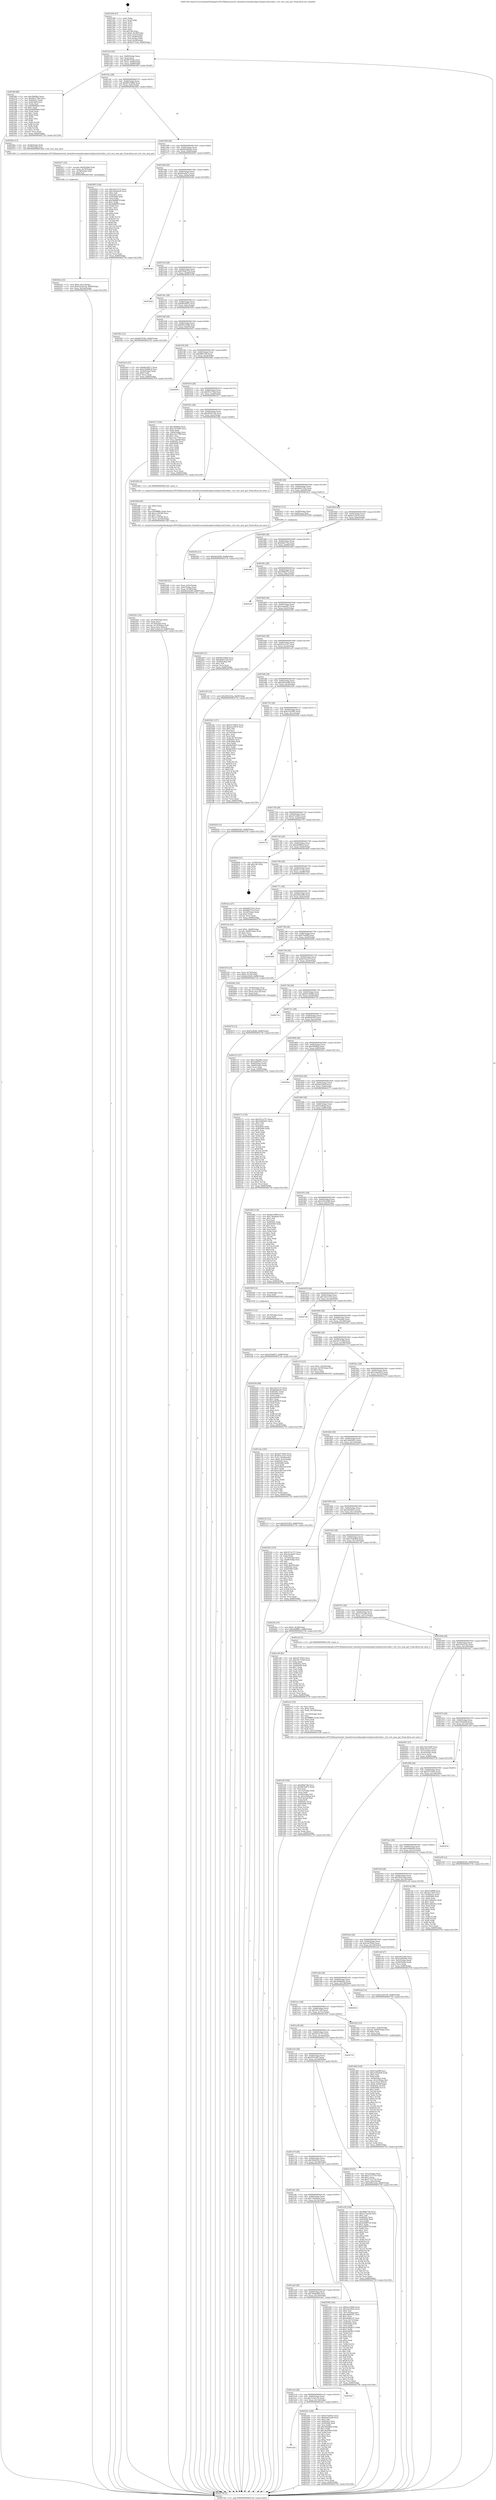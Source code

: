 digraph "0x401500" {
  label = "0x401500 (/mnt/c/Users/mathe/Desktop/tcc/POCII/binaries/extr_linuxdriversmediausbpvrusb2pvrusb2-hdw.c_ctrl_vres_max_get_Final-ollvm.out::main(0))"
  labelloc = "t"
  node[shape=record]

  Entry [label="",width=0.3,height=0.3,shape=circle,fillcolor=black,style=filled]
  "0x40152f" [label="{
     0x40152f [29]\l
     | [instrs]\l
     &nbsp;&nbsp;0x40152f \<+3\>: mov -0x80(%rbp),%eax\l
     &nbsp;&nbsp;0x401532 \<+2\>: mov %eax,%ecx\l
     &nbsp;&nbsp;0x401534 \<+6\>: sub $0x867f10fe,%ecx\l
     &nbsp;&nbsp;0x40153a \<+6\>: mov %eax,-0x84(%rbp)\l
     &nbsp;&nbsp;0x401540 \<+6\>: mov %ecx,-0x88(%rbp)\l
     &nbsp;&nbsp;0x401546 \<+6\>: je 0000000000401f6f \<main+0xa6f\>\l
  }"]
  "0x401f6f" [label="{
     0x401f6f [88]\l
     | [instrs]\l
     &nbsp;&nbsp;0x401f6f \<+5\>: mov $0x39d0fba,%eax\l
     &nbsp;&nbsp;0x401f74 \<+5\>: mov $0x9f1e75bd,%ecx\l
     &nbsp;&nbsp;0x401f79 \<+7\>: mov 0x40505c,%edx\l
     &nbsp;&nbsp;0x401f80 \<+7\>: mov 0x405060,%esi\l
     &nbsp;&nbsp;0x401f87 \<+2\>: mov %edx,%edi\l
     &nbsp;&nbsp;0x401f89 \<+6\>: sub $0x608f4b6a,%edi\l
     &nbsp;&nbsp;0x401f8f \<+3\>: sub $0x1,%edi\l
     &nbsp;&nbsp;0x401f92 \<+6\>: add $0x608f4b6a,%edi\l
     &nbsp;&nbsp;0x401f98 \<+3\>: imul %edi,%edx\l
     &nbsp;&nbsp;0x401f9b \<+3\>: and $0x1,%edx\l
     &nbsp;&nbsp;0x401f9e \<+3\>: cmp $0x0,%edx\l
     &nbsp;&nbsp;0x401fa1 \<+4\>: sete %r8b\l
     &nbsp;&nbsp;0x401fa5 \<+3\>: cmp $0xa,%esi\l
     &nbsp;&nbsp;0x401fa8 \<+4\>: setl %r9b\l
     &nbsp;&nbsp;0x401fac \<+3\>: mov %r8b,%r10b\l
     &nbsp;&nbsp;0x401faf \<+3\>: and %r9b,%r10b\l
     &nbsp;&nbsp;0x401fb2 \<+3\>: xor %r9b,%r8b\l
     &nbsp;&nbsp;0x401fb5 \<+3\>: or %r8b,%r10b\l
     &nbsp;&nbsp;0x401fb8 \<+4\>: test $0x1,%r10b\l
     &nbsp;&nbsp;0x401fbc \<+3\>: cmovne %ecx,%eax\l
     &nbsp;&nbsp;0x401fbf \<+3\>: mov %eax,-0x80(%rbp)\l
     &nbsp;&nbsp;0x401fc2 \<+5\>: jmp 0000000000402758 \<main+0x1258\>\l
  }"]
  "0x40154c" [label="{
     0x40154c [28]\l
     | [instrs]\l
     &nbsp;&nbsp;0x40154c \<+5\>: jmp 0000000000401551 \<main+0x51\>\l
     &nbsp;&nbsp;0x401551 \<+6\>: mov -0x84(%rbp),%eax\l
     &nbsp;&nbsp;0x401557 \<+5\>: sub $0x8951099d,%eax\l
     &nbsp;&nbsp;0x40155c \<+6\>: mov %eax,-0x8c(%rbp)\l
     &nbsp;&nbsp;0x401562 \<+6\>: je 000000000040240a \<main+0xf0a\>\l
  }"]
  Exit [label="",width=0.3,height=0.3,shape=circle,fillcolor=black,style=filled,peripheries=2]
  "0x40240a" [label="{
     0x40240a [13]\l
     | [instrs]\l
     &nbsp;&nbsp;0x40240a \<+4\>: mov -0x58(%rbp),%rdi\l
     &nbsp;&nbsp;0x40240e \<+4\>: mov -0x70(%rbp),%rsi\l
     &nbsp;&nbsp;0x402412 \<+5\>: call 0000000000401400 \<ctrl_vres_max_get\>\l
     | [calls]\l
     &nbsp;&nbsp;0x401400 \{1\} (/mnt/c/Users/mathe/Desktop/tcc/POCII/binaries/extr_linuxdriversmediausbpvrusb2pvrusb2-hdw.c_ctrl_vres_max_get_Final-ollvm.out::ctrl_vres_max_get)\l
  }"]
  "0x401568" [label="{
     0x401568 [28]\l
     | [instrs]\l
     &nbsp;&nbsp;0x401568 \<+5\>: jmp 000000000040156d \<main+0x6d\>\l
     &nbsp;&nbsp;0x40156d \<+6\>: mov -0x84(%rbp),%eax\l
     &nbsp;&nbsp;0x401573 \<+5\>: sub $0x8d2d6e9e,%eax\l
     &nbsp;&nbsp;0x401578 \<+6\>: mov %eax,-0x90(%rbp)\l
     &nbsp;&nbsp;0x40157e \<+6\>: je 0000000000402093 \<main+0xb93\>\l
  }"]
  "0x4025d1" [label="{
     0x4025d1 [12]\l
     | [instrs]\l
     &nbsp;&nbsp;0x4025d1 \<+7\>: movl $0x202df453,-0x80(%rbp)\l
     &nbsp;&nbsp;0x4025d8 \<+5\>: jmp 0000000000402758 \<main+0x1258\>\l
  }"]
  "0x402093" [label="{
     0x402093 [144]\l
     | [instrs]\l
     &nbsp;&nbsp;0x402093 \<+5\>: mov $0x14ee7e72,%eax\l
     &nbsp;&nbsp;0x402098 \<+5\>: mov $0x1b4ed424,%ecx\l
     &nbsp;&nbsp;0x40209d \<+2\>: mov $0x1,%dl\l
     &nbsp;&nbsp;0x40209f \<+7\>: mov 0x40505c,%esi\l
     &nbsp;&nbsp;0x4020a6 \<+7\>: mov 0x405060,%edi\l
     &nbsp;&nbsp;0x4020ad \<+3\>: mov %esi,%r8d\l
     &nbsp;&nbsp;0x4020b0 \<+7\>: add $0x56668f7f,%r8d\l
     &nbsp;&nbsp;0x4020b7 \<+4\>: sub $0x1,%r8d\l
     &nbsp;&nbsp;0x4020bb \<+7\>: sub $0x56668f7f,%r8d\l
     &nbsp;&nbsp;0x4020c2 \<+4\>: imul %r8d,%esi\l
     &nbsp;&nbsp;0x4020c6 \<+3\>: and $0x1,%esi\l
     &nbsp;&nbsp;0x4020c9 \<+3\>: cmp $0x0,%esi\l
     &nbsp;&nbsp;0x4020cc \<+4\>: sete %r9b\l
     &nbsp;&nbsp;0x4020d0 \<+3\>: cmp $0xa,%edi\l
     &nbsp;&nbsp;0x4020d3 \<+4\>: setl %r10b\l
     &nbsp;&nbsp;0x4020d7 \<+3\>: mov %r9b,%r11b\l
     &nbsp;&nbsp;0x4020da \<+4\>: xor $0xff,%r11b\l
     &nbsp;&nbsp;0x4020de \<+3\>: mov %r10b,%bl\l
     &nbsp;&nbsp;0x4020e1 \<+3\>: xor $0xff,%bl\l
     &nbsp;&nbsp;0x4020e4 \<+3\>: xor $0x0,%dl\l
     &nbsp;&nbsp;0x4020e7 \<+3\>: mov %r11b,%r14b\l
     &nbsp;&nbsp;0x4020ea \<+4\>: and $0x0,%r14b\l
     &nbsp;&nbsp;0x4020ee \<+3\>: and %dl,%r9b\l
     &nbsp;&nbsp;0x4020f1 \<+3\>: mov %bl,%r15b\l
     &nbsp;&nbsp;0x4020f4 \<+4\>: and $0x0,%r15b\l
     &nbsp;&nbsp;0x4020f8 \<+3\>: and %dl,%r10b\l
     &nbsp;&nbsp;0x4020fb \<+3\>: or %r9b,%r14b\l
     &nbsp;&nbsp;0x4020fe \<+3\>: or %r10b,%r15b\l
     &nbsp;&nbsp;0x402101 \<+3\>: xor %r15b,%r14b\l
     &nbsp;&nbsp;0x402104 \<+3\>: or %bl,%r11b\l
     &nbsp;&nbsp;0x402107 \<+4\>: xor $0xff,%r11b\l
     &nbsp;&nbsp;0x40210b \<+3\>: or $0x0,%dl\l
     &nbsp;&nbsp;0x40210e \<+3\>: and %dl,%r11b\l
     &nbsp;&nbsp;0x402111 \<+3\>: or %r11b,%r14b\l
     &nbsp;&nbsp;0x402114 \<+4\>: test $0x1,%r14b\l
     &nbsp;&nbsp;0x402118 \<+3\>: cmovne %ecx,%eax\l
     &nbsp;&nbsp;0x40211b \<+3\>: mov %eax,-0x80(%rbp)\l
     &nbsp;&nbsp;0x40211e \<+5\>: jmp 0000000000402758 \<main+0x1258\>\l
  }"]
  "0x401584" [label="{
     0x401584 [28]\l
     | [instrs]\l
     &nbsp;&nbsp;0x401584 \<+5\>: jmp 0000000000401589 \<main+0x89\>\l
     &nbsp;&nbsp;0x401589 \<+6\>: mov -0x84(%rbp),%eax\l
     &nbsp;&nbsp;0x40158f \<+5\>: sub $0x8dce6b71,%eax\l
     &nbsp;&nbsp;0x401594 \<+6\>: mov %eax,-0x94(%rbp)\l
     &nbsp;&nbsp;0x40159a \<+6\>: je 00000000004025dd \<main+0x10dd\>\l
  }"]
  "0x4025c5" [label="{
     0x4025c5 [12]\l
     | [instrs]\l
     &nbsp;&nbsp;0x4025c5 \<+4\>: mov -0x70(%rbp),%rax\l
     &nbsp;&nbsp;0x4025c9 \<+3\>: mov %rax,%rdi\l
     &nbsp;&nbsp;0x4025cc \<+5\>: call 0000000000401030 \<free@plt\>\l
     | [calls]\l
     &nbsp;&nbsp;0x401030 \{1\} (unknown)\l
  }"]
  "0x4025dd" [label="{
     0x4025dd\l
  }", style=dashed]
  "0x4015a0" [label="{
     0x4015a0 [28]\l
     | [instrs]\l
     &nbsp;&nbsp;0x4015a0 \<+5\>: jmp 00000000004015a5 \<main+0xa5\>\l
     &nbsp;&nbsp;0x4015a5 \<+6\>: mov -0x84(%rbp),%eax\l
     &nbsp;&nbsp;0x4015ab \<+5\>: sub $0x95b6c27b,%eax\l
     &nbsp;&nbsp;0x4015b0 \<+6\>: mov %eax,-0x98(%rbp)\l
     &nbsp;&nbsp;0x4015b6 \<+6\>: je 0000000000401b58 \<main+0x658\>\l
  }"]
  "0x402476" [label="{
     0x402476 [12]\l
     | [instrs]\l
     &nbsp;&nbsp;0x402476 \<+7\>: movl $0xf3a4bdb,-0x80(%rbp)\l
     &nbsp;&nbsp;0x40247d \<+5\>: jmp 0000000000402758 \<main+0x1258\>\l
  }"]
  "0x401b58" [label="{
     0x401b58\l
  }", style=dashed]
  "0x4015bc" [label="{
     0x4015bc [28]\l
     | [instrs]\l
     &nbsp;&nbsp;0x4015bc \<+5\>: jmp 00000000004015c1 \<main+0xc1\>\l
     &nbsp;&nbsp;0x4015c1 \<+6\>: mov -0x84(%rbp),%eax\l
     &nbsp;&nbsp;0x4015c7 \<+5\>: sub $0x9818df72,%eax\l
     &nbsp;&nbsp;0x4015cc \<+6\>: mov %eax,-0x9c(%rbp)\l
     &nbsp;&nbsp;0x4015d2 \<+6\>: je 0000000000401f63 \<main+0xa63\>\l
  }"]
  "0x40242e" [label="{
     0x40242e [25]\l
     | [instrs]\l
     &nbsp;&nbsp;0x40242e \<+7\>: movl $0x0,-0x7c(%rbp)\l
     &nbsp;&nbsp;0x402435 \<+7\>: movl $0x225d315b,-0x80(%rbp)\l
     &nbsp;&nbsp;0x40243c \<+6\>: mov %eax,-0x164(%rbp)\l
     &nbsp;&nbsp;0x402442 \<+5\>: jmp 0000000000402758 \<main+0x1258\>\l
  }"]
  "0x401f63" [label="{
     0x401f63 [12]\l
     | [instrs]\l
     &nbsp;&nbsp;0x401f63 \<+7\>: movl $0x867f10fe,-0x80(%rbp)\l
     &nbsp;&nbsp;0x401f6a \<+5\>: jmp 0000000000402758 \<main+0x1258\>\l
  }"]
  "0x4015d8" [label="{
     0x4015d8 [28]\l
     | [instrs]\l
     &nbsp;&nbsp;0x4015d8 \<+5\>: jmp 00000000004015dd \<main+0xdd\>\l
     &nbsp;&nbsp;0x4015dd \<+6\>: mov -0x84(%rbp),%eax\l
     &nbsp;&nbsp;0x4015e3 \<+5\>: sub $0x9b2c4280,%eax\l
     &nbsp;&nbsp;0x4015e8 \<+6\>: mov %eax,-0xa0(%rbp)\l
     &nbsp;&nbsp;0x4015ee \<+6\>: je 0000000000401be5 \<main+0x6e5\>\l
  }"]
  "0x402417" [label="{
     0x402417 [23]\l
     | [instrs]\l
     &nbsp;&nbsp;0x402417 \<+10\>: movabs $0x4030b6,%rdi\l
     &nbsp;&nbsp;0x402421 \<+3\>: mov %eax,-0x78(%rbp)\l
     &nbsp;&nbsp;0x402424 \<+3\>: mov -0x78(%rbp),%esi\l
     &nbsp;&nbsp;0x402427 \<+2\>: mov $0x0,%al\l
     &nbsp;&nbsp;0x402429 \<+5\>: call 0000000000401040 \<printf@plt\>\l
     | [calls]\l
     &nbsp;&nbsp;0x401040 \{1\} (unknown)\l
  }"]
  "0x401be5" [label="{
     0x401be5 [27]\l
     | [instrs]\l
     &nbsp;&nbsp;0x401be5 \<+5\>: mov $0x8dce6b71,%eax\l
     &nbsp;&nbsp;0x401bea \<+5\>: mov $0x216d08c8,%ecx\l
     &nbsp;&nbsp;0x401bef \<+3\>: mov -0x30(%rbp),%edx\l
     &nbsp;&nbsp;0x401bf2 \<+3\>: cmp $0x0,%edx\l
     &nbsp;&nbsp;0x401bf5 \<+3\>: cmove %ecx,%eax\l
     &nbsp;&nbsp;0x401bf8 \<+3\>: mov %eax,-0x80(%rbp)\l
     &nbsp;&nbsp;0x401bfb \<+5\>: jmp 0000000000402758 \<main+0x1258\>\l
  }"]
  "0x4015f4" [label="{
     0x4015f4 [28]\l
     | [instrs]\l
     &nbsp;&nbsp;0x4015f4 \<+5\>: jmp 00000000004015f9 \<main+0xf9\>\l
     &nbsp;&nbsp;0x4015f9 \<+6\>: mov -0x84(%rbp),%eax\l
     &nbsp;&nbsp;0x4015ff \<+5\>: sub $0x9f0fe79d,%eax\l
     &nbsp;&nbsp;0x401604 \<+6\>: mov %eax,-0xa4(%rbp)\l
     &nbsp;&nbsp;0x40160a \<+6\>: je 000000000040269e \<main+0x119e\>\l
  }"]
  "0x401ae0" [label="{
     0x401ae0\l
  }", style=dashed]
  "0x40269e" [label="{
     0x40269e\l
  }", style=dashed]
  "0x401610" [label="{
     0x401610 [28]\l
     | [instrs]\l
     &nbsp;&nbsp;0x401610 \<+5\>: jmp 0000000000401615 \<main+0x115\>\l
     &nbsp;&nbsp;0x401615 \<+6\>: mov -0x84(%rbp),%eax\l
     &nbsp;&nbsp;0x40161b \<+5\>: sub $0x9f1e75bd,%eax\l
     &nbsp;&nbsp;0x401620 \<+6\>: mov %eax,-0xa8(%rbp)\l
     &nbsp;&nbsp;0x401626 \<+6\>: je 0000000000401fc7 \<main+0xac7\>\l
  }"]
  "0x4022d1" [label="{
     0x4022d1 [144]\l
     | [instrs]\l
     &nbsp;&nbsp;0x4022d1 \<+5\>: mov $0xe47e69e5,%eax\l
     &nbsp;&nbsp;0x4022d6 \<+5\>: mov $0xded53e08,%ecx\l
     &nbsp;&nbsp;0x4022db \<+2\>: mov $0x1,%dl\l
     &nbsp;&nbsp;0x4022dd \<+7\>: mov 0x40505c,%esi\l
     &nbsp;&nbsp;0x4022e4 \<+7\>: mov 0x405060,%edi\l
     &nbsp;&nbsp;0x4022eb \<+3\>: mov %esi,%r8d\l
     &nbsp;&nbsp;0x4022ee \<+7\>: add $0xcf0208b0,%r8d\l
     &nbsp;&nbsp;0x4022f5 \<+4\>: sub $0x1,%r8d\l
     &nbsp;&nbsp;0x4022f9 \<+7\>: sub $0xcf0208b0,%r8d\l
     &nbsp;&nbsp;0x402300 \<+4\>: imul %r8d,%esi\l
     &nbsp;&nbsp;0x402304 \<+3\>: and $0x1,%esi\l
     &nbsp;&nbsp;0x402307 \<+3\>: cmp $0x0,%esi\l
     &nbsp;&nbsp;0x40230a \<+4\>: sete %r9b\l
     &nbsp;&nbsp;0x40230e \<+3\>: cmp $0xa,%edi\l
     &nbsp;&nbsp;0x402311 \<+4\>: setl %r10b\l
     &nbsp;&nbsp;0x402315 \<+3\>: mov %r9b,%r11b\l
     &nbsp;&nbsp;0x402318 \<+4\>: xor $0xff,%r11b\l
     &nbsp;&nbsp;0x40231c \<+3\>: mov %r10b,%bl\l
     &nbsp;&nbsp;0x40231f \<+3\>: xor $0xff,%bl\l
     &nbsp;&nbsp;0x402322 \<+3\>: xor $0x1,%dl\l
     &nbsp;&nbsp;0x402325 \<+3\>: mov %r11b,%r14b\l
     &nbsp;&nbsp;0x402328 \<+4\>: and $0xff,%r14b\l
     &nbsp;&nbsp;0x40232c \<+3\>: and %dl,%r9b\l
     &nbsp;&nbsp;0x40232f \<+3\>: mov %bl,%r15b\l
     &nbsp;&nbsp;0x402332 \<+4\>: and $0xff,%r15b\l
     &nbsp;&nbsp;0x402336 \<+3\>: and %dl,%r10b\l
     &nbsp;&nbsp;0x402339 \<+3\>: or %r9b,%r14b\l
     &nbsp;&nbsp;0x40233c \<+3\>: or %r10b,%r15b\l
     &nbsp;&nbsp;0x40233f \<+3\>: xor %r15b,%r14b\l
     &nbsp;&nbsp;0x402342 \<+3\>: or %bl,%r11b\l
     &nbsp;&nbsp;0x402345 \<+4\>: xor $0xff,%r11b\l
     &nbsp;&nbsp;0x402349 \<+3\>: or $0x1,%dl\l
     &nbsp;&nbsp;0x40234c \<+3\>: and %dl,%r11b\l
     &nbsp;&nbsp;0x40234f \<+3\>: or %r11b,%r14b\l
     &nbsp;&nbsp;0x402352 \<+4\>: test $0x1,%r14b\l
     &nbsp;&nbsp;0x402356 \<+3\>: cmovne %ecx,%eax\l
     &nbsp;&nbsp;0x402359 \<+3\>: mov %eax,-0x80(%rbp)\l
     &nbsp;&nbsp;0x40235c \<+5\>: jmp 0000000000402758 \<main+0x1258\>\l
  }"]
  "0x401fc7" [label="{
     0x401fc7 [104]\l
     | [instrs]\l
     &nbsp;&nbsp;0x401fc7 \<+5\>: mov $0x39d0fba,%eax\l
     &nbsp;&nbsp;0x401fcc \<+5\>: mov $0xe14239f5,%ecx\l
     &nbsp;&nbsp;0x401fd1 \<+2\>: xor %edx,%edx\l
     &nbsp;&nbsp;0x401fd3 \<+3\>: mov -0x64(%rbp),%esi\l
     &nbsp;&nbsp;0x401fd6 \<+6\>: add $0xe14a7789,%esi\l
     &nbsp;&nbsp;0x401fdc \<+3\>: add $0x1,%esi\l
     &nbsp;&nbsp;0x401fdf \<+6\>: sub $0xe14a7789,%esi\l
     &nbsp;&nbsp;0x401fe5 \<+3\>: mov %esi,-0x64(%rbp)\l
     &nbsp;&nbsp;0x401fe8 \<+7\>: mov 0x40505c,%esi\l
     &nbsp;&nbsp;0x401fef \<+7\>: mov 0x405060,%edi\l
     &nbsp;&nbsp;0x401ff6 \<+3\>: sub $0x1,%edx\l
     &nbsp;&nbsp;0x401ff9 \<+3\>: mov %esi,%r8d\l
     &nbsp;&nbsp;0x401ffc \<+3\>: add %edx,%r8d\l
     &nbsp;&nbsp;0x401fff \<+4\>: imul %r8d,%esi\l
     &nbsp;&nbsp;0x402003 \<+3\>: and $0x1,%esi\l
     &nbsp;&nbsp;0x402006 \<+3\>: cmp $0x0,%esi\l
     &nbsp;&nbsp;0x402009 \<+4\>: sete %r9b\l
     &nbsp;&nbsp;0x40200d \<+3\>: cmp $0xa,%edi\l
     &nbsp;&nbsp;0x402010 \<+4\>: setl %r10b\l
     &nbsp;&nbsp;0x402014 \<+3\>: mov %r9b,%r11b\l
     &nbsp;&nbsp;0x402017 \<+3\>: and %r10b,%r11b\l
     &nbsp;&nbsp;0x40201a \<+3\>: xor %r10b,%r9b\l
     &nbsp;&nbsp;0x40201d \<+3\>: or %r9b,%r11b\l
     &nbsp;&nbsp;0x402020 \<+4\>: test $0x1,%r11b\l
     &nbsp;&nbsp;0x402024 \<+3\>: cmovne %ecx,%eax\l
     &nbsp;&nbsp;0x402027 \<+3\>: mov %eax,-0x80(%rbp)\l
     &nbsp;&nbsp;0x40202a \<+5\>: jmp 0000000000402758 \<main+0x1258\>\l
  }"]
  "0x40162c" [label="{
     0x40162c [28]\l
     | [instrs]\l
     &nbsp;&nbsp;0x40162c \<+5\>: jmp 0000000000401631 \<main+0x131\>\l
     &nbsp;&nbsp;0x401631 \<+6\>: mov -0x84(%rbp),%eax\l
     &nbsp;&nbsp;0x401637 \<+5\>: sub $0xa6691226,%eax\l
     &nbsp;&nbsp;0x40163c \<+6\>: mov %eax,-0xac(%rbp)\l
     &nbsp;&nbsp;0x401642 \<+6\>: je 0000000000402284 \<main+0xd84\>\l
  }"]
  "0x401ac4" [label="{
     0x401ac4 [28]\l
     | [instrs]\l
     &nbsp;&nbsp;0x401ac4 \<+5\>: jmp 0000000000401ac9 \<main+0x5c9\>\l
     &nbsp;&nbsp;0x401ac9 \<+6\>: mov -0x84(%rbp),%eax\l
     &nbsp;&nbsp;0x401acf \<+5\>: sub $0x7e3d3c16,%eax\l
     &nbsp;&nbsp;0x401ad4 \<+6\>: mov %eax,-0x154(%rbp)\l
     &nbsp;&nbsp;0x401ada \<+6\>: je 00000000004022d1 \<main+0xdd1\>\l
  }"]
  "0x402284" [label="{
     0x402284 [5]\l
     | [instrs]\l
     &nbsp;&nbsp;0x402284 \<+5\>: call 0000000000401160 \<next_i\>\l
     | [calls]\l
     &nbsp;&nbsp;0x401160 \{1\} (/mnt/c/Users/mathe/Desktop/tcc/POCII/binaries/extr_linuxdriversmediausbpvrusb2pvrusb2-hdw.c_ctrl_vres_max_get_Final-ollvm.out::next_i)\l
  }"]
  "0x401648" [label="{
     0x401648 [28]\l
     | [instrs]\l
     &nbsp;&nbsp;0x401648 \<+5\>: jmp 000000000040164d \<main+0x14d\>\l
     &nbsp;&nbsp;0x40164d \<+6\>: mov -0x84(%rbp),%eax\l
     &nbsp;&nbsp;0x401653 \<+5\>: sub $0xbb81535a,%eax\l
     &nbsp;&nbsp;0x401658 \<+6\>: mov %eax,-0xb0(%rbp)\l
     &nbsp;&nbsp;0x40165e \<+6\>: je 0000000000401bc3 \<main+0x6c3\>\l
  }"]
  "0x401bb7" [label="{
     0x401bb7\l
  }", style=dashed]
  "0x401bc3" [label="{
     0x401bc3 [13]\l
     | [instrs]\l
     &nbsp;&nbsp;0x401bc3 \<+4\>: mov -0x48(%rbp),%rax\l
     &nbsp;&nbsp;0x401bc7 \<+4\>: mov 0x8(%rax),%rdi\l
     &nbsp;&nbsp;0x401bcb \<+5\>: call 0000000000401060 \<atoi@plt\>\l
     | [calls]\l
     &nbsp;&nbsp;0x401060 \{1\} (unknown)\l
  }"]
  "0x401664" [label="{
     0x401664 [28]\l
     | [instrs]\l
     &nbsp;&nbsp;0x401664 \<+5\>: jmp 0000000000401669 \<main+0x169\>\l
     &nbsp;&nbsp;0x401669 \<+6\>: mov -0x84(%rbp),%eax\l
     &nbsp;&nbsp;0x40166f \<+5\>: sub $0xbcea3676,%eax\l
     &nbsp;&nbsp;0x401674 \<+6\>: mov %eax,-0xb4(%rbp)\l
     &nbsp;&nbsp;0x40167a \<+6\>: je 00000000004023fe \<main+0xefe\>\l
  }"]
  "0x401aa8" [label="{
     0x401aa8 [28]\l
     | [instrs]\l
     &nbsp;&nbsp;0x401aa8 \<+5\>: jmp 0000000000401aad \<main+0x5ad\>\l
     &nbsp;&nbsp;0x401aad \<+6\>: mov -0x84(%rbp),%eax\l
     &nbsp;&nbsp;0x401ab3 \<+5\>: sub $0x74bb6499,%eax\l
     &nbsp;&nbsp;0x401ab8 \<+6\>: mov %eax,-0x150(%rbp)\l
     &nbsp;&nbsp;0x401abe \<+6\>: je 0000000000401bb7 \<main+0x6b7\>\l
  }"]
  "0x4023fe" [label="{
     0x4023fe [12]\l
     | [instrs]\l
     &nbsp;&nbsp;0x4023fe \<+7\>: movl $0xbb22604,-0x80(%rbp)\l
     &nbsp;&nbsp;0x402405 \<+5\>: jmp 0000000000402758 \<main+0x1258\>\l
  }"]
  "0x401680" [label="{
     0x401680 [28]\l
     | [instrs]\l
     &nbsp;&nbsp;0x401680 \<+5\>: jmp 0000000000401685 \<main+0x185\>\l
     &nbsp;&nbsp;0x401685 \<+6\>: mov -0x84(%rbp),%eax\l
     &nbsp;&nbsp;0x40168b \<+5\>: sub $0xbfbb755a,%eax\l
     &nbsp;&nbsp;0x401690 \<+6\>: mov %eax,-0xb8(%rbp)\l
     &nbsp;&nbsp;0x401696 \<+6\>: je 0000000000401b05 \<main+0x605\>\l
  }"]
  "0x402508" [label="{
     0x402508 [165]\l
     | [instrs]\l
     &nbsp;&nbsp;0x402508 \<+5\>: mov $0xfee1008d,%eax\l
     &nbsp;&nbsp;0x40250d \<+5\>: mov $0x3ad7f0e4,%ecx\l
     &nbsp;&nbsp;0x402512 \<+2\>: mov $0x1,%dl\l
     &nbsp;&nbsp;0x402514 \<+3\>: mov -0x7c(%rbp),%esi\l
     &nbsp;&nbsp;0x402517 \<+6\>: add $0xebbb6147,%esi\l
     &nbsp;&nbsp;0x40251d \<+3\>: add $0x1,%esi\l
     &nbsp;&nbsp;0x402520 \<+6\>: sub $0xebbb6147,%esi\l
     &nbsp;&nbsp;0x402526 \<+3\>: mov %esi,-0x7c(%rbp)\l
     &nbsp;&nbsp;0x402529 \<+7\>: mov 0x40505c,%esi\l
     &nbsp;&nbsp;0x402530 \<+7\>: mov 0x405060,%edi\l
     &nbsp;&nbsp;0x402537 \<+3\>: mov %esi,%r8d\l
     &nbsp;&nbsp;0x40253a \<+7\>: add $0x4340d615,%r8d\l
     &nbsp;&nbsp;0x402541 \<+4\>: sub $0x1,%r8d\l
     &nbsp;&nbsp;0x402545 \<+7\>: sub $0x4340d615,%r8d\l
     &nbsp;&nbsp;0x40254c \<+4\>: imul %r8d,%esi\l
     &nbsp;&nbsp;0x402550 \<+3\>: and $0x1,%esi\l
     &nbsp;&nbsp;0x402553 \<+3\>: cmp $0x0,%esi\l
     &nbsp;&nbsp;0x402556 \<+4\>: sete %r9b\l
     &nbsp;&nbsp;0x40255a \<+3\>: cmp $0xa,%edi\l
     &nbsp;&nbsp;0x40255d \<+4\>: setl %r10b\l
     &nbsp;&nbsp;0x402561 \<+3\>: mov %r9b,%r11b\l
     &nbsp;&nbsp;0x402564 \<+4\>: xor $0xff,%r11b\l
     &nbsp;&nbsp;0x402568 \<+3\>: mov %r10b,%bl\l
     &nbsp;&nbsp;0x40256b \<+3\>: xor $0xff,%bl\l
     &nbsp;&nbsp;0x40256e \<+3\>: xor $0x1,%dl\l
     &nbsp;&nbsp;0x402571 \<+3\>: mov %r11b,%r14b\l
     &nbsp;&nbsp;0x402574 \<+4\>: and $0xff,%r14b\l
     &nbsp;&nbsp;0x402578 \<+3\>: and %dl,%r9b\l
     &nbsp;&nbsp;0x40257b \<+3\>: mov %bl,%r15b\l
     &nbsp;&nbsp;0x40257e \<+4\>: and $0xff,%r15b\l
     &nbsp;&nbsp;0x402582 \<+3\>: and %dl,%r10b\l
     &nbsp;&nbsp;0x402585 \<+3\>: or %r9b,%r14b\l
     &nbsp;&nbsp;0x402588 \<+3\>: or %r10b,%r15b\l
     &nbsp;&nbsp;0x40258b \<+3\>: xor %r15b,%r14b\l
     &nbsp;&nbsp;0x40258e \<+3\>: or %bl,%r11b\l
     &nbsp;&nbsp;0x402591 \<+4\>: xor $0xff,%r11b\l
     &nbsp;&nbsp;0x402595 \<+3\>: or $0x1,%dl\l
     &nbsp;&nbsp;0x402598 \<+3\>: and %dl,%r11b\l
     &nbsp;&nbsp;0x40259b \<+3\>: or %r11b,%r14b\l
     &nbsp;&nbsp;0x40259e \<+4\>: test $0x1,%r14b\l
     &nbsp;&nbsp;0x4025a2 \<+3\>: cmovne %ecx,%eax\l
     &nbsp;&nbsp;0x4025a5 \<+3\>: mov %eax,-0x80(%rbp)\l
     &nbsp;&nbsp;0x4025a8 \<+5\>: jmp 0000000000402758 \<main+0x1258\>\l
  }"]
  "0x401b05" [label="{
     0x401b05\l
  }", style=dashed]
  "0x40169c" [label="{
     0x40169c [28]\l
     | [instrs]\l
     &nbsp;&nbsp;0x40169c \<+5\>: jmp 00000000004016a1 \<main+0x1a1\>\l
     &nbsp;&nbsp;0x4016a1 \<+6\>: mov -0x84(%rbp),%eax\l
     &nbsp;&nbsp;0x4016a7 \<+5\>: sub $0xc9f0e67e,%eax\l
     &nbsp;&nbsp;0x4016ac \<+6\>: mov %eax,-0xbc(%rbp)\l
     &nbsp;&nbsp;0x4016b2 \<+6\>: je 00000000004025e9 \<main+0x10e9\>\l
  }"]
  "0x4022b1" [label="{
     0x4022b1 [32]\l
     | [instrs]\l
     &nbsp;&nbsp;0x4022b1 \<+6\>: mov -0x160(%rbp),%ecx\l
     &nbsp;&nbsp;0x4022b7 \<+3\>: imul %eax,%ecx\l
     &nbsp;&nbsp;0x4022ba \<+4\>: mov -0x70(%rbp),%rsi\l
     &nbsp;&nbsp;0x4022be \<+4\>: movslq -0x74(%rbp),%rdi\l
     &nbsp;&nbsp;0x4022c2 \<+3\>: mov %ecx,(%rsi,%rdi,4)\l
     &nbsp;&nbsp;0x4022c5 \<+7\>: movl $0x7e3d3c16,-0x80(%rbp)\l
     &nbsp;&nbsp;0x4022cc \<+5\>: jmp 0000000000402758 \<main+0x1258\>\l
  }"]
  "0x4025e9" [label="{
     0x4025e9\l
  }", style=dashed]
  "0x4016b8" [label="{
     0x4016b8 [28]\l
     | [instrs]\l
     &nbsp;&nbsp;0x4016b8 \<+5\>: jmp 00000000004016bd \<main+0x1bd\>\l
     &nbsp;&nbsp;0x4016bd \<+6\>: mov -0x84(%rbp),%eax\l
     &nbsp;&nbsp;0x4016c3 \<+5\>: sub $0xcdaadd47,%eax\l
     &nbsp;&nbsp;0x4016c8 \<+6\>: mov %eax,-0xc0(%rbp)\l
     &nbsp;&nbsp;0x4016ce \<+6\>: je 0000000000402269 \<main+0xd69\>\l
  }"]
  "0x402289" [label="{
     0x402289 [40]\l
     | [instrs]\l
     &nbsp;&nbsp;0x402289 \<+5\>: mov $0x2,%ecx\l
     &nbsp;&nbsp;0x40228e \<+1\>: cltd\l
     &nbsp;&nbsp;0x40228f \<+2\>: idiv %ecx\l
     &nbsp;&nbsp;0x402291 \<+6\>: imul $0xfffffffe,%edx,%ecx\l
     &nbsp;&nbsp;0x402297 \<+6\>: add $0xccc28186,%ecx\l
     &nbsp;&nbsp;0x40229d \<+3\>: add $0x1,%ecx\l
     &nbsp;&nbsp;0x4022a0 \<+6\>: sub $0xccc28186,%ecx\l
     &nbsp;&nbsp;0x4022a6 \<+6\>: mov %ecx,-0x160(%rbp)\l
     &nbsp;&nbsp;0x4022ac \<+5\>: call 0000000000401160 \<next_i\>\l
     | [calls]\l
     &nbsp;&nbsp;0x401160 \{1\} (/mnt/c/Users/mathe/Desktop/tcc/POCII/binaries/extr_linuxdriversmediausbpvrusb2pvrusb2-hdw.c_ctrl_vres_max_get_Final-ollvm.out::next_i)\l
  }"]
  "0x402269" [label="{
     0x402269 [27]\l
     | [instrs]\l
     &nbsp;&nbsp;0x402269 \<+5\>: mov $0x8951099d,%eax\l
     &nbsp;&nbsp;0x40226e \<+5\>: mov $0xa6691226,%ecx\l
     &nbsp;&nbsp;0x402273 \<+3\>: mov -0x29(%rbp),%dl\l
     &nbsp;&nbsp;0x402276 \<+3\>: test $0x1,%dl\l
     &nbsp;&nbsp;0x402279 \<+3\>: cmovne %ecx,%eax\l
     &nbsp;&nbsp;0x40227c \<+3\>: mov %eax,-0x80(%rbp)\l
     &nbsp;&nbsp;0x40227f \<+5\>: jmp 0000000000402758 \<main+0x1258\>\l
  }"]
  "0x4016d4" [label="{
     0x4016d4 [28]\l
     | [instrs]\l
     &nbsp;&nbsp;0x4016d4 \<+5\>: jmp 00000000004016d9 \<main+0x1d9\>\l
     &nbsp;&nbsp;0x4016d9 \<+6\>: mov -0x84(%rbp),%eax\l
     &nbsp;&nbsp;0x4016df \<+5\>: sub $0xd52c21d7,%eax\l
     &nbsp;&nbsp;0x4016e4 \<+6\>: mov %eax,-0xc4(%rbp)\l
     &nbsp;&nbsp;0x4016ea \<+6\>: je 0000000000401cd3 \<main+0x7d3\>\l
  }"]
  "0x402165" [label="{
     0x402165 [23]\l
     | [instrs]\l
     &nbsp;&nbsp;0x402165 \<+4\>: mov %rax,-0x70(%rbp)\l
     &nbsp;&nbsp;0x402169 \<+7\>: movl $0x0,-0x74(%rbp)\l
     &nbsp;&nbsp;0x402170 \<+7\>: movl $0xbb22604,-0x80(%rbp)\l
     &nbsp;&nbsp;0x402177 \<+5\>: jmp 0000000000402758 \<main+0x1258\>\l
  }"]
  "0x401cd3" [label="{
     0x401cd3 [12]\l
     | [instrs]\l
     &nbsp;&nbsp;0x401cd3 \<+7\>: movl $0x3842324a,-0x80(%rbp)\l
     &nbsp;&nbsp;0x401cda \<+5\>: jmp 0000000000402758 \<main+0x1258\>\l
  }"]
  "0x4016f0" [label="{
     0x4016f0 [28]\l
     | [instrs]\l
     &nbsp;&nbsp;0x4016f0 \<+5\>: jmp 00000000004016f5 \<main+0x1f5\>\l
     &nbsp;&nbsp;0x4016f5 \<+6\>: mov -0x84(%rbp),%eax\l
     &nbsp;&nbsp;0x4016fb \<+5\>: sub $0xded53e08,%eax\l
     &nbsp;&nbsp;0x401700 \<+6\>: mov %eax,-0xc8(%rbp)\l
     &nbsp;&nbsp;0x401706 \<+6\>: je 0000000000402361 \<main+0xe61\>\l
  }"]
  "0x401ef9" [label="{
     0x401ef9 [106]\l
     | [instrs]\l
     &nbsp;&nbsp;0x401ef9 \<+5\>: mov $0x9f0fe79d,%ecx\l
     &nbsp;&nbsp;0x401efe \<+5\>: mov $0x9818df72,%edx\l
     &nbsp;&nbsp;0x401f03 \<+2\>: xor %esi,%esi\l
     &nbsp;&nbsp;0x401f05 \<+6\>: mov -0x15c(%rbp),%edi\l
     &nbsp;&nbsp;0x401f0b \<+3\>: imul %eax,%edi\l
     &nbsp;&nbsp;0x401f0e \<+4\>: mov -0x58(%rbp),%r8\l
     &nbsp;&nbsp;0x401f12 \<+4\>: movslq -0x5c(%rbp),%r9\l
     &nbsp;&nbsp;0x401f16 \<+4\>: mov (%r8,%r9,8),%r8\l
     &nbsp;&nbsp;0x401f1a \<+3\>: mov %edi,(%r8)\l
     &nbsp;&nbsp;0x401f1d \<+7\>: mov 0x40505c,%eax\l
     &nbsp;&nbsp;0x401f24 \<+7\>: mov 0x405060,%edi\l
     &nbsp;&nbsp;0x401f2b \<+3\>: sub $0x1,%esi\l
     &nbsp;&nbsp;0x401f2e \<+3\>: mov %eax,%r10d\l
     &nbsp;&nbsp;0x401f31 \<+3\>: add %esi,%r10d\l
     &nbsp;&nbsp;0x401f34 \<+4\>: imul %r10d,%eax\l
     &nbsp;&nbsp;0x401f38 \<+3\>: and $0x1,%eax\l
     &nbsp;&nbsp;0x401f3b \<+3\>: cmp $0x0,%eax\l
     &nbsp;&nbsp;0x401f3e \<+4\>: sete %r11b\l
     &nbsp;&nbsp;0x401f42 \<+3\>: cmp $0xa,%edi\l
     &nbsp;&nbsp;0x401f45 \<+3\>: setl %bl\l
     &nbsp;&nbsp;0x401f48 \<+3\>: mov %r11b,%r14b\l
     &nbsp;&nbsp;0x401f4b \<+3\>: and %bl,%r14b\l
     &nbsp;&nbsp;0x401f4e \<+3\>: xor %bl,%r11b\l
     &nbsp;&nbsp;0x401f51 \<+3\>: or %r11b,%r14b\l
     &nbsp;&nbsp;0x401f54 \<+4\>: test $0x1,%r14b\l
     &nbsp;&nbsp;0x401f58 \<+3\>: cmovne %edx,%ecx\l
     &nbsp;&nbsp;0x401f5b \<+3\>: mov %ecx,-0x80(%rbp)\l
     &nbsp;&nbsp;0x401f5e \<+5\>: jmp 0000000000402758 \<main+0x1258\>\l
  }"]
  "0x402361" [label="{
     0x402361 [157]\l
     | [instrs]\l
     &nbsp;&nbsp;0x402361 \<+5\>: mov $0xe47e69e5,%eax\l
     &nbsp;&nbsp;0x402366 \<+5\>: mov $0xbcea3676,%ecx\l
     &nbsp;&nbsp;0x40236b \<+2\>: mov $0x1,%dl\l
     &nbsp;&nbsp;0x40236d \<+2\>: xor %esi,%esi\l
     &nbsp;&nbsp;0x40236f \<+3\>: mov -0x74(%rbp),%edi\l
     &nbsp;&nbsp;0x402372 \<+3\>: sub $0x1,%esi\l
     &nbsp;&nbsp;0x402375 \<+2\>: sub %esi,%edi\l
     &nbsp;&nbsp;0x402377 \<+3\>: mov %edi,-0x74(%rbp)\l
     &nbsp;&nbsp;0x40237a \<+7\>: mov 0x40505c,%esi\l
     &nbsp;&nbsp;0x402381 \<+7\>: mov 0x405060,%edi\l
     &nbsp;&nbsp;0x402388 \<+3\>: mov %esi,%r8d\l
     &nbsp;&nbsp;0x40238b \<+7\>: add $0xbfe92857,%r8d\l
     &nbsp;&nbsp;0x402392 \<+4\>: sub $0x1,%r8d\l
     &nbsp;&nbsp;0x402396 \<+7\>: sub $0xbfe92857,%r8d\l
     &nbsp;&nbsp;0x40239d \<+4\>: imul %r8d,%esi\l
     &nbsp;&nbsp;0x4023a1 \<+3\>: and $0x1,%esi\l
     &nbsp;&nbsp;0x4023a4 \<+3\>: cmp $0x0,%esi\l
     &nbsp;&nbsp;0x4023a7 \<+4\>: sete %r9b\l
     &nbsp;&nbsp;0x4023ab \<+3\>: cmp $0xa,%edi\l
     &nbsp;&nbsp;0x4023ae \<+4\>: setl %r10b\l
     &nbsp;&nbsp;0x4023b2 \<+3\>: mov %r9b,%r11b\l
     &nbsp;&nbsp;0x4023b5 \<+4\>: xor $0xff,%r11b\l
     &nbsp;&nbsp;0x4023b9 \<+3\>: mov %r10b,%bl\l
     &nbsp;&nbsp;0x4023bc \<+3\>: xor $0xff,%bl\l
     &nbsp;&nbsp;0x4023bf \<+3\>: xor $0x0,%dl\l
     &nbsp;&nbsp;0x4023c2 \<+3\>: mov %r11b,%r14b\l
     &nbsp;&nbsp;0x4023c5 \<+4\>: and $0x0,%r14b\l
     &nbsp;&nbsp;0x4023c9 \<+3\>: and %dl,%r9b\l
     &nbsp;&nbsp;0x4023cc \<+3\>: mov %bl,%r15b\l
     &nbsp;&nbsp;0x4023cf \<+4\>: and $0x0,%r15b\l
     &nbsp;&nbsp;0x4023d3 \<+3\>: and %dl,%r10b\l
     &nbsp;&nbsp;0x4023d6 \<+3\>: or %r9b,%r14b\l
     &nbsp;&nbsp;0x4023d9 \<+3\>: or %r10b,%r15b\l
     &nbsp;&nbsp;0x4023dc \<+3\>: xor %r15b,%r14b\l
     &nbsp;&nbsp;0x4023df \<+3\>: or %bl,%r11b\l
     &nbsp;&nbsp;0x4023e2 \<+4\>: xor $0xff,%r11b\l
     &nbsp;&nbsp;0x4023e6 \<+3\>: or $0x0,%dl\l
     &nbsp;&nbsp;0x4023e9 \<+3\>: and %dl,%r11b\l
     &nbsp;&nbsp;0x4023ec \<+3\>: or %r11b,%r14b\l
     &nbsp;&nbsp;0x4023ef \<+4\>: test $0x1,%r14b\l
     &nbsp;&nbsp;0x4023f3 \<+3\>: cmovne %ecx,%eax\l
     &nbsp;&nbsp;0x4023f6 \<+3\>: mov %eax,-0x80(%rbp)\l
     &nbsp;&nbsp;0x4023f9 \<+5\>: jmp 0000000000402758 \<main+0x1258\>\l
  }"]
  "0x40170c" [label="{
     0x40170c [28]\l
     | [instrs]\l
     &nbsp;&nbsp;0x40170c \<+5\>: jmp 0000000000401711 \<main+0x211\>\l
     &nbsp;&nbsp;0x401711 \<+6\>: mov -0x84(%rbp),%eax\l
     &nbsp;&nbsp;0x401717 \<+5\>: sub $0xe14239f5,%eax\l
     &nbsp;&nbsp;0x40171c \<+6\>: mov %eax,-0xcc(%rbp)\l
     &nbsp;&nbsp;0x401722 \<+6\>: je 000000000040202f \<main+0xb2f\>\l
  }"]
  "0x401ec5" [label="{
     0x401ec5 [52]\l
     | [instrs]\l
     &nbsp;&nbsp;0x401ec5 \<+2\>: xor %ecx,%ecx\l
     &nbsp;&nbsp;0x401ec7 \<+5\>: mov $0x2,%edx\l
     &nbsp;&nbsp;0x401ecc \<+6\>: mov %edx,-0x158(%rbp)\l
     &nbsp;&nbsp;0x401ed2 \<+1\>: cltd\l
     &nbsp;&nbsp;0x401ed3 \<+6\>: mov -0x158(%rbp),%esi\l
     &nbsp;&nbsp;0x401ed9 \<+2\>: idiv %esi\l
     &nbsp;&nbsp;0x401edb \<+6\>: imul $0xfffffffe,%edx,%edx\l
     &nbsp;&nbsp;0x401ee1 \<+2\>: mov %ecx,%edi\l
     &nbsp;&nbsp;0x401ee3 \<+2\>: sub %edx,%edi\l
     &nbsp;&nbsp;0x401ee5 \<+2\>: mov %ecx,%edx\l
     &nbsp;&nbsp;0x401ee7 \<+3\>: sub $0x1,%edx\l
     &nbsp;&nbsp;0x401eea \<+2\>: add %edx,%edi\l
     &nbsp;&nbsp;0x401eec \<+2\>: sub %edi,%ecx\l
     &nbsp;&nbsp;0x401eee \<+6\>: mov %ecx,-0x15c(%rbp)\l
     &nbsp;&nbsp;0x401ef4 \<+5\>: call 0000000000401160 \<next_i\>\l
     | [calls]\l
     &nbsp;&nbsp;0x401160 \{1\} (/mnt/c/Users/mathe/Desktop/tcc/POCII/binaries/extr_linuxdriversmediausbpvrusb2pvrusb2-hdw.c_ctrl_vres_max_get_Final-ollvm.out::next_i)\l
  }"]
  "0x40202f" [label="{
     0x40202f [12]\l
     | [instrs]\l
     &nbsp;&nbsp;0x40202f \<+7\>: movl $0xffa003d5,-0x80(%rbp)\l
     &nbsp;&nbsp;0x402036 \<+5\>: jmp 0000000000402758 \<main+0x1258\>\l
  }"]
  "0x401728" [label="{
     0x401728 [28]\l
     | [instrs]\l
     &nbsp;&nbsp;0x401728 \<+5\>: jmp 000000000040172d \<main+0x22d\>\l
     &nbsp;&nbsp;0x40172d \<+6\>: mov -0x84(%rbp),%eax\l
     &nbsp;&nbsp;0x401733 \<+5\>: sub $0xe47e69e5,%eax\l
     &nbsp;&nbsp;0x401738 \<+6\>: mov %eax,-0xd0(%rbp)\l
     &nbsp;&nbsp;0x40173e \<+6\>: je 0000000000402725 \<main+0x1225\>\l
  }"]
  "0x401a8c" [label="{
     0x401a8c [28]\l
     | [instrs]\l
     &nbsp;&nbsp;0x401a8c \<+5\>: jmp 0000000000401a91 \<main+0x591\>\l
     &nbsp;&nbsp;0x401a91 \<+6\>: mov -0x84(%rbp),%eax\l
     &nbsp;&nbsp;0x401a97 \<+5\>: sub $0x738edbad,%eax\l
     &nbsp;&nbsp;0x401a9c \<+6\>: mov %eax,-0x14c(%rbp)\l
     &nbsp;&nbsp;0x401aa2 \<+6\>: je 0000000000402508 \<main+0x1008\>\l
  }"]
  "0x402725" [label="{
     0x402725\l
  }", style=dashed]
  "0x401744" [label="{
     0x401744 [28]\l
     | [instrs]\l
     &nbsp;&nbsp;0x401744 \<+5\>: jmp 0000000000401749 \<main+0x249\>\l
     &nbsp;&nbsp;0x401749 \<+6\>: mov -0x84(%rbp),%eax\l
     &nbsp;&nbsp;0x40174f \<+5\>: sub $0xebd8ff5e,%eax\l
     &nbsp;&nbsp;0x401754 \<+6\>: mov %eax,-0xd4(%rbp)\l
     &nbsp;&nbsp;0x40175a \<+6\>: je 000000000040260d \<main+0x110d\>\l
  }"]
  "0x401e30" [label="{
     0x401e30 [144]\l
     | [instrs]\l
     &nbsp;&nbsp;0x401e30 \<+5\>: mov $0x9f0fe79d,%eax\l
     &nbsp;&nbsp;0x401e35 \<+5\>: mov $0x2175acb6,%ecx\l
     &nbsp;&nbsp;0x401e3a \<+2\>: mov $0x1,%dl\l
     &nbsp;&nbsp;0x401e3c \<+7\>: mov 0x40505c,%esi\l
     &nbsp;&nbsp;0x401e43 \<+7\>: mov 0x405060,%edi\l
     &nbsp;&nbsp;0x401e4a \<+3\>: mov %esi,%r8d\l
     &nbsp;&nbsp;0x401e4d \<+7\>: add $0x22089739,%r8d\l
     &nbsp;&nbsp;0x401e54 \<+4\>: sub $0x1,%r8d\l
     &nbsp;&nbsp;0x401e58 \<+7\>: sub $0x22089739,%r8d\l
     &nbsp;&nbsp;0x401e5f \<+4\>: imul %r8d,%esi\l
     &nbsp;&nbsp;0x401e63 \<+3\>: and $0x1,%esi\l
     &nbsp;&nbsp;0x401e66 \<+3\>: cmp $0x0,%esi\l
     &nbsp;&nbsp;0x401e69 \<+4\>: sete %r9b\l
     &nbsp;&nbsp;0x401e6d \<+3\>: cmp $0xa,%edi\l
     &nbsp;&nbsp;0x401e70 \<+4\>: setl %r10b\l
     &nbsp;&nbsp;0x401e74 \<+3\>: mov %r9b,%r11b\l
     &nbsp;&nbsp;0x401e77 \<+4\>: xor $0xff,%r11b\l
     &nbsp;&nbsp;0x401e7b \<+3\>: mov %r10b,%bl\l
     &nbsp;&nbsp;0x401e7e \<+3\>: xor $0xff,%bl\l
     &nbsp;&nbsp;0x401e81 \<+3\>: xor $0x1,%dl\l
     &nbsp;&nbsp;0x401e84 \<+3\>: mov %r11b,%r14b\l
     &nbsp;&nbsp;0x401e87 \<+4\>: and $0xff,%r14b\l
     &nbsp;&nbsp;0x401e8b \<+3\>: and %dl,%r9b\l
     &nbsp;&nbsp;0x401e8e \<+3\>: mov %bl,%r15b\l
     &nbsp;&nbsp;0x401e91 \<+4\>: and $0xff,%r15b\l
     &nbsp;&nbsp;0x401e95 \<+3\>: and %dl,%r10b\l
     &nbsp;&nbsp;0x401e98 \<+3\>: or %r9b,%r14b\l
     &nbsp;&nbsp;0x401e9b \<+3\>: or %r10b,%r15b\l
     &nbsp;&nbsp;0x401e9e \<+3\>: xor %r15b,%r14b\l
     &nbsp;&nbsp;0x401ea1 \<+3\>: or %bl,%r11b\l
     &nbsp;&nbsp;0x401ea4 \<+4\>: xor $0xff,%r11b\l
     &nbsp;&nbsp;0x401ea8 \<+3\>: or $0x1,%dl\l
     &nbsp;&nbsp;0x401eab \<+3\>: and %dl,%r11b\l
     &nbsp;&nbsp;0x401eae \<+3\>: or %r11b,%r14b\l
     &nbsp;&nbsp;0x401eb1 \<+4\>: test $0x1,%r14b\l
     &nbsp;&nbsp;0x401eb5 \<+3\>: cmovne %ecx,%eax\l
     &nbsp;&nbsp;0x401eb8 \<+3\>: mov %eax,-0x80(%rbp)\l
     &nbsp;&nbsp;0x401ebb \<+5\>: jmp 0000000000402758 \<main+0x1258\>\l
  }"]
  "0x40260d" [label="{
     0x40260d [21]\l
     | [instrs]\l
     &nbsp;&nbsp;0x40260d \<+3\>: mov -0x38(%rbp),%eax\l
     &nbsp;&nbsp;0x402610 \<+7\>: add $0x148,%rsp\l
     &nbsp;&nbsp;0x402617 \<+1\>: pop %rbx\l
     &nbsp;&nbsp;0x402618 \<+2\>: pop %r12\l
     &nbsp;&nbsp;0x40261a \<+2\>: pop %r13\l
     &nbsp;&nbsp;0x40261c \<+2\>: pop %r14\l
     &nbsp;&nbsp;0x40261e \<+2\>: pop %r15\l
     &nbsp;&nbsp;0x402620 \<+1\>: pop %rbp\l
     &nbsp;&nbsp;0x402621 \<+1\>: ret\l
  }"]
  "0x401760" [label="{
     0x401760 [28]\l
     | [instrs]\l
     &nbsp;&nbsp;0x401760 \<+5\>: jmp 0000000000401765 \<main+0x265\>\l
     &nbsp;&nbsp;0x401765 \<+6\>: mov -0x84(%rbp),%eax\l
     &nbsp;&nbsp;0x40176b \<+5\>: sub $0xf2157cda,%eax\l
     &nbsp;&nbsp;0x401770 \<+6\>: mov %eax,-0xd8(%rbp)\l
     &nbsp;&nbsp;0x401776 \<+6\>: je 0000000000401aea \<main+0x5ea\>\l
  }"]
  "0x401a70" [label="{
     0x401a70 [28]\l
     | [instrs]\l
     &nbsp;&nbsp;0x401a70 \<+5\>: jmp 0000000000401a75 \<main+0x575\>\l
     &nbsp;&nbsp;0x401a75 \<+6\>: mov -0x84(%rbp),%eax\l
     &nbsp;&nbsp;0x401a7b \<+5\>: sub $0x5f46401e,%eax\l
     &nbsp;&nbsp;0x401a80 \<+6\>: mov %eax,-0x148(%rbp)\l
     &nbsp;&nbsp;0x401a86 \<+6\>: je 0000000000401e30 \<main+0x930\>\l
  }"]
  "0x401aea" [label="{
     0x401aea [27]\l
     | [instrs]\l
     &nbsp;&nbsp;0x401aea \<+5\>: mov $0xbb81535a,%eax\l
     &nbsp;&nbsp;0x401aef \<+5\>: mov $0xbfbb755a,%ecx\l
     &nbsp;&nbsp;0x401af4 \<+3\>: mov -0x34(%rbp),%edx\l
     &nbsp;&nbsp;0x401af7 \<+3\>: cmp $0x2,%edx\l
     &nbsp;&nbsp;0x401afa \<+3\>: cmovne %ecx,%eax\l
     &nbsp;&nbsp;0x401afd \<+3\>: mov %eax,-0x80(%rbp)\l
     &nbsp;&nbsp;0x401b00 \<+5\>: jmp 0000000000402758 \<main+0x1258\>\l
  }"]
  "0x40177c" [label="{
     0x40177c [28]\l
     | [instrs]\l
     &nbsp;&nbsp;0x40177c \<+5\>: jmp 0000000000401781 \<main+0x281\>\l
     &nbsp;&nbsp;0x401781 \<+6\>: mov -0x84(%rbp),%eax\l
     &nbsp;&nbsp;0x401787 \<+5\>: sub $0xf29ea286,%eax\l
     &nbsp;&nbsp;0x40178c \<+6\>: mov %eax,-0xdc(%rbp)\l
     &nbsp;&nbsp;0x401792 \<+6\>: je 000000000040214e \<main+0xc4e\>\l
  }"]
  "0x402758" [label="{
     0x402758 [5]\l
     | [instrs]\l
     &nbsp;&nbsp;0x402758 \<+5\>: jmp 000000000040152f \<main+0x2f\>\l
  }"]
  "0x401500" [label="{
     0x401500 [47]\l
     | [instrs]\l
     &nbsp;&nbsp;0x401500 \<+1\>: push %rbp\l
     &nbsp;&nbsp;0x401501 \<+3\>: mov %rsp,%rbp\l
     &nbsp;&nbsp;0x401504 \<+2\>: push %r15\l
     &nbsp;&nbsp;0x401506 \<+2\>: push %r14\l
     &nbsp;&nbsp;0x401508 \<+2\>: push %r13\l
     &nbsp;&nbsp;0x40150a \<+2\>: push %r12\l
     &nbsp;&nbsp;0x40150c \<+1\>: push %rbx\l
     &nbsp;&nbsp;0x40150d \<+7\>: sub $0x148,%rsp\l
     &nbsp;&nbsp;0x401514 \<+7\>: movl $0x0,-0x38(%rbp)\l
     &nbsp;&nbsp;0x40151b \<+3\>: mov %edi,-0x3c(%rbp)\l
     &nbsp;&nbsp;0x40151e \<+4\>: mov %rsi,-0x48(%rbp)\l
     &nbsp;&nbsp;0x401522 \<+3\>: mov -0x3c(%rbp),%edi\l
     &nbsp;&nbsp;0x401525 \<+3\>: mov %edi,-0x34(%rbp)\l
     &nbsp;&nbsp;0x401528 \<+7\>: movl $0xf2157cda,-0x80(%rbp)\l
  }"]
  "0x401bd0" [label="{
     0x401bd0 [21]\l
     | [instrs]\l
     &nbsp;&nbsp;0x401bd0 \<+3\>: mov %eax,-0x4c(%rbp)\l
     &nbsp;&nbsp;0x401bd3 \<+3\>: mov -0x4c(%rbp),%eax\l
     &nbsp;&nbsp;0x401bd6 \<+3\>: mov %eax,-0x30(%rbp)\l
     &nbsp;&nbsp;0x401bd9 \<+7\>: movl $0x9b2c4280,-0x80(%rbp)\l
     &nbsp;&nbsp;0x401be0 \<+5\>: jmp 0000000000402758 \<main+0x1258\>\l
  }"]
  "0x40212f" [label="{
     0x40212f [31]\l
     | [instrs]\l
     &nbsp;&nbsp;0x40212f \<+3\>: mov -0x5c(%rbp),%eax\l
     &nbsp;&nbsp;0x402132 \<+5\>: add $0x27312725,%eax\l
     &nbsp;&nbsp;0x402137 \<+3\>: add $0x1,%eax\l
     &nbsp;&nbsp;0x40213a \<+5\>: sub $0x27312725,%eax\l
     &nbsp;&nbsp;0x40213f \<+3\>: mov %eax,-0x5c(%rbp)\l
     &nbsp;&nbsp;0x402142 \<+7\>: movl $0x3842324a,-0x80(%rbp)\l
     &nbsp;&nbsp;0x402149 \<+5\>: jmp 0000000000402758 \<main+0x1258\>\l
  }"]
  "0x40214e" [label="{
     0x40214e [23]\l
     | [instrs]\l
     &nbsp;&nbsp;0x40214e \<+7\>: movl $0x1,-0x68(%rbp)\l
     &nbsp;&nbsp;0x402155 \<+4\>: movslq -0x68(%rbp),%rax\l
     &nbsp;&nbsp;0x402159 \<+4\>: shl $0x2,%rax\l
     &nbsp;&nbsp;0x40215d \<+3\>: mov %rax,%rdi\l
     &nbsp;&nbsp;0x402160 \<+5\>: call 0000000000401050 \<malloc@plt\>\l
     | [calls]\l
     &nbsp;&nbsp;0x401050 \{1\} (unknown)\l
  }"]
  "0x401798" [label="{
     0x401798 [28]\l
     | [instrs]\l
     &nbsp;&nbsp;0x401798 \<+5\>: jmp 000000000040179d \<main+0x29d\>\l
     &nbsp;&nbsp;0x40179d \<+6\>: mov -0x84(%rbp),%eax\l
     &nbsp;&nbsp;0x4017a3 \<+5\>: sub $0xf7ea99ff,%eax\l
     &nbsp;&nbsp;0x4017a8 \<+6\>: mov %eax,-0xe0(%rbp)\l
     &nbsp;&nbsp;0x4017ae \<+6\>: je 0000000000402668 \<main+0x1168\>\l
  }"]
  "0x401a54" [label="{
     0x401a54 [28]\l
     | [instrs]\l
     &nbsp;&nbsp;0x401a54 \<+5\>: jmp 0000000000401a59 \<main+0x559\>\l
     &nbsp;&nbsp;0x401a59 \<+6\>: mov -0x84(%rbp),%eax\l
     &nbsp;&nbsp;0x401a5f \<+5\>: sub $0x5f1f1405,%eax\l
     &nbsp;&nbsp;0x401a64 \<+6\>: mov %eax,-0x144(%rbp)\l
     &nbsp;&nbsp;0x401a6a \<+6\>: je 000000000040212f \<main+0xc2f\>\l
  }"]
  "0x402668" [label="{
     0x402668\l
  }", style=dashed]
  "0x4017b4" [label="{
     0x4017b4 [28]\l
     | [instrs]\l
     &nbsp;&nbsp;0x4017b4 \<+5\>: jmp 00000000004017b9 \<main+0x2b9\>\l
     &nbsp;&nbsp;0x4017b9 \<+6\>: mov -0x84(%rbp),%eax\l
     &nbsp;&nbsp;0x4017bf \<+5\>: sub $0xfe10ea53,%eax\l
     &nbsp;&nbsp;0x4017c4 \<+6\>: mov %eax,-0xe4(%rbp)\l
     &nbsp;&nbsp;0x4017ca \<+6\>: je 0000000000402462 \<main+0xf62\>\l
  }"]
  "0x402719" [label="{
     0x402719\l
  }", style=dashed]
  "0x402462" [label="{
     0x402462 [20]\l
     | [instrs]\l
     &nbsp;&nbsp;0x402462 \<+4\>: mov -0x58(%rbp),%rax\l
     &nbsp;&nbsp;0x402466 \<+4\>: movslq -0x7c(%rbp),%rcx\l
     &nbsp;&nbsp;0x40246a \<+4\>: mov (%rax,%rcx,8),%rax\l
     &nbsp;&nbsp;0x40246e \<+3\>: mov %rax,%rdi\l
     &nbsp;&nbsp;0x402471 \<+5\>: call 0000000000401030 \<free@plt\>\l
     | [calls]\l
     &nbsp;&nbsp;0x401030 \{1\} (unknown)\l
  }"]
  "0x4017d0" [label="{
     0x4017d0 [28]\l
     | [instrs]\l
     &nbsp;&nbsp;0x4017d0 \<+5\>: jmp 00000000004017d5 \<main+0x2d5\>\l
     &nbsp;&nbsp;0x4017d5 \<+6\>: mov -0x84(%rbp),%eax\l
     &nbsp;&nbsp;0x4017db \<+5\>: sub $0xfee1008d,%eax\l
     &nbsp;&nbsp;0x4017e0 \<+6\>: mov %eax,-0xe8(%rbp)\l
     &nbsp;&nbsp;0x4017e6 \<+6\>: je 000000000040273e \<main+0x123e\>\l
  }"]
  "0x401d69" [label="{
     0x401d69 [160]\l
     | [instrs]\l
     &nbsp;&nbsp;0x401d69 \<+5\>: mov $0xf7ea99ff,%ecx\l
     &nbsp;&nbsp;0x401d6e \<+5\>: mov $0x2320a058,%edx\l
     &nbsp;&nbsp;0x401d73 \<+3\>: mov $0x1,%sil\l
     &nbsp;&nbsp;0x401d76 \<+3\>: xor %r8d,%r8d\l
     &nbsp;&nbsp;0x401d79 \<+4\>: mov -0x58(%rbp),%rdi\l
     &nbsp;&nbsp;0x401d7d \<+4\>: movslq -0x5c(%rbp),%r9\l
     &nbsp;&nbsp;0x401d81 \<+4\>: mov %rax,(%rdi,%r9,8)\l
     &nbsp;&nbsp;0x401d85 \<+7\>: movl $0x0,-0x64(%rbp)\l
     &nbsp;&nbsp;0x401d8c \<+8\>: mov 0x40505c,%r10d\l
     &nbsp;&nbsp;0x401d94 \<+8\>: mov 0x405060,%r11d\l
     &nbsp;&nbsp;0x401d9c \<+4\>: sub $0x1,%r8d\l
     &nbsp;&nbsp;0x401da0 \<+3\>: mov %r10d,%ebx\l
     &nbsp;&nbsp;0x401da3 \<+3\>: add %r8d,%ebx\l
     &nbsp;&nbsp;0x401da6 \<+4\>: imul %ebx,%r10d\l
     &nbsp;&nbsp;0x401daa \<+4\>: and $0x1,%r10d\l
     &nbsp;&nbsp;0x401dae \<+4\>: cmp $0x0,%r10d\l
     &nbsp;&nbsp;0x401db2 \<+4\>: sete %r14b\l
     &nbsp;&nbsp;0x401db6 \<+4\>: cmp $0xa,%r11d\l
     &nbsp;&nbsp;0x401dba \<+4\>: setl %r15b\l
     &nbsp;&nbsp;0x401dbe \<+3\>: mov %r14b,%r12b\l
     &nbsp;&nbsp;0x401dc1 \<+4\>: xor $0xff,%r12b\l
     &nbsp;&nbsp;0x401dc5 \<+3\>: mov %r15b,%r13b\l
     &nbsp;&nbsp;0x401dc8 \<+4\>: xor $0xff,%r13b\l
     &nbsp;&nbsp;0x401dcc \<+4\>: xor $0x0,%sil\l
     &nbsp;&nbsp;0x401dd0 \<+3\>: mov %r12b,%al\l
     &nbsp;&nbsp;0x401dd3 \<+2\>: and $0x0,%al\l
     &nbsp;&nbsp;0x401dd5 \<+3\>: and %sil,%r14b\l
     &nbsp;&nbsp;0x401dd8 \<+3\>: mov %r13b,%dil\l
     &nbsp;&nbsp;0x401ddb \<+4\>: and $0x0,%dil\l
     &nbsp;&nbsp;0x401ddf \<+3\>: and %sil,%r15b\l
     &nbsp;&nbsp;0x401de2 \<+3\>: or %r14b,%al\l
     &nbsp;&nbsp;0x401de5 \<+3\>: or %r15b,%dil\l
     &nbsp;&nbsp;0x401de8 \<+3\>: xor %dil,%al\l
     &nbsp;&nbsp;0x401deb \<+3\>: or %r13b,%r12b\l
     &nbsp;&nbsp;0x401dee \<+4\>: xor $0xff,%r12b\l
     &nbsp;&nbsp;0x401df2 \<+4\>: or $0x0,%sil\l
     &nbsp;&nbsp;0x401df6 \<+3\>: and %sil,%r12b\l
     &nbsp;&nbsp;0x401df9 \<+3\>: or %r12b,%al\l
     &nbsp;&nbsp;0x401dfc \<+2\>: test $0x1,%al\l
     &nbsp;&nbsp;0x401dfe \<+3\>: cmovne %edx,%ecx\l
     &nbsp;&nbsp;0x401e01 \<+3\>: mov %ecx,-0x80(%rbp)\l
     &nbsp;&nbsp;0x401e04 \<+5\>: jmp 0000000000402758 \<main+0x1258\>\l
  }"]
  "0x40273e" [label="{
     0x40273e\l
  }", style=dashed]
  "0x4017ec" [label="{
     0x4017ec [28]\l
     | [instrs]\l
     &nbsp;&nbsp;0x4017ec \<+5\>: jmp 00000000004017f1 \<main+0x2f1\>\l
     &nbsp;&nbsp;0x4017f1 \<+6\>: mov -0x84(%rbp),%eax\l
     &nbsp;&nbsp;0x4017f7 \<+5\>: sub $0xffa003d5,%eax\l
     &nbsp;&nbsp;0x4017fc \<+6\>: mov %eax,-0xec(%rbp)\l
     &nbsp;&nbsp;0x401802 \<+6\>: je 0000000000401e15 \<main+0x915\>\l
  }"]
  "0x401a38" [label="{
     0x401a38 [28]\l
     | [instrs]\l
     &nbsp;&nbsp;0x401a38 \<+5\>: jmp 0000000000401a3d \<main+0x53d\>\l
     &nbsp;&nbsp;0x401a3d \<+6\>: mov -0x84(%rbp),%eax\l
     &nbsp;&nbsp;0x401a43 \<+5\>: sub $0x507ac757,%eax\l
     &nbsp;&nbsp;0x401a48 \<+6\>: mov %eax,-0x140(%rbp)\l
     &nbsp;&nbsp;0x401a4e \<+6\>: je 0000000000402719 \<main+0x1219\>\l
  }"]
  "0x401e15" [label="{
     0x401e15 [27]\l
     | [instrs]\l
     &nbsp;&nbsp;0x401e15 \<+5\>: mov $0x1764a4be,%eax\l
     &nbsp;&nbsp;0x401e1a \<+5\>: mov $0x5f46401e,%ecx\l
     &nbsp;&nbsp;0x401e1f \<+3\>: mov -0x64(%rbp),%edx\l
     &nbsp;&nbsp;0x401e22 \<+3\>: cmp -0x60(%rbp),%edx\l
     &nbsp;&nbsp;0x401e25 \<+3\>: cmovl %ecx,%eax\l
     &nbsp;&nbsp;0x401e28 \<+3\>: mov %eax,-0x80(%rbp)\l
     &nbsp;&nbsp;0x401e2b \<+5\>: jmp 0000000000402758 \<main+0x1258\>\l
  }"]
  "0x401808" [label="{
     0x401808 [28]\l
     | [instrs]\l
     &nbsp;&nbsp;0x401808 \<+5\>: jmp 000000000040180d \<main+0x30d\>\l
     &nbsp;&nbsp;0x40180d \<+6\>: mov -0x84(%rbp),%eax\l
     &nbsp;&nbsp;0x401813 \<+5\>: sub $0x39d0fba,%eax\l
     &nbsp;&nbsp;0x401818 \<+6\>: mov %eax,-0xf0(%rbp)\l
     &nbsp;&nbsp;0x40181e \<+6\>: je 00000000004026ee \<main+0x11ee\>\l
  }"]
  "0x401d52" [label="{
     0x401d52 [23]\l
     | [instrs]\l
     &nbsp;&nbsp;0x401d52 \<+7\>: movl $0x1,-0x60(%rbp)\l
     &nbsp;&nbsp;0x401d59 \<+4\>: movslq -0x60(%rbp),%rax\l
     &nbsp;&nbsp;0x401d5d \<+4\>: shl $0x2,%rax\l
     &nbsp;&nbsp;0x401d61 \<+3\>: mov %rax,%rdi\l
     &nbsp;&nbsp;0x401d64 \<+5\>: call 0000000000401050 \<malloc@plt\>\l
     | [calls]\l
     &nbsp;&nbsp;0x401050 \{1\} (unknown)\l
  }"]
  "0x4026ee" [label="{
     0x4026ee\l
  }", style=dashed]
  "0x401824" [label="{
     0x401824 [28]\l
     | [instrs]\l
     &nbsp;&nbsp;0x401824 \<+5\>: jmp 0000000000401829 \<main+0x329\>\l
     &nbsp;&nbsp;0x401829 \<+6\>: mov -0x84(%rbp),%eax\l
     &nbsp;&nbsp;0x40182f \<+5\>: sub $0xbb22604,%eax\l
     &nbsp;&nbsp;0x401834 \<+6\>: mov %eax,-0xf4(%rbp)\l
     &nbsp;&nbsp;0x40183a \<+6\>: je 000000000040217c \<main+0xc7c\>\l
  }"]
  "0x401a1c" [label="{
     0x401a1c [28]\l
     | [instrs]\l
     &nbsp;&nbsp;0x401a1c \<+5\>: jmp 0000000000401a21 \<main+0x521\>\l
     &nbsp;&nbsp;0x401a21 \<+6\>: mov -0x84(%rbp),%eax\l
     &nbsp;&nbsp;0x401a27 \<+5\>: sub $0x3fcc74f3,%eax\l
     &nbsp;&nbsp;0x401a2c \<+6\>: mov %eax,-0x13c(%rbp)\l
     &nbsp;&nbsp;0x401a32 \<+6\>: je 0000000000401d52 \<main+0x852\>\l
  }"]
  "0x40217c" [label="{
     0x40217c [134]\l
     | [instrs]\l
     &nbsp;&nbsp;0x40217c \<+5\>: mov $0x507ac757,%eax\l
     &nbsp;&nbsp;0x402181 \<+5\>: mov $0x1b845631,%ecx\l
     &nbsp;&nbsp;0x402186 \<+2\>: mov $0x1,%dl\l
     &nbsp;&nbsp;0x402188 \<+2\>: xor %esi,%esi\l
     &nbsp;&nbsp;0x40218a \<+7\>: mov 0x40505c,%edi\l
     &nbsp;&nbsp;0x402191 \<+8\>: mov 0x405060,%r8d\l
     &nbsp;&nbsp;0x402199 \<+3\>: sub $0x1,%esi\l
     &nbsp;&nbsp;0x40219c \<+3\>: mov %edi,%r9d\l
     &nbsp;&nbsp;0x40219f \<+3\>: add %esi,%r9d\l
     &nbsp;&nbsp;0x4021a2 \<+4\>: imul %r9d,%edi\l
     &nbsp;&nbsp;0x4021a6 \<+3\>: and $0x1,%edi\l
     &nbsp;&nbsp;0x4021a9 \<+3\>: cmp $0x0,%edi\l
     &nbsp;&nbsp;0x4021ac \<+4\>: sete %r10b\l
     &nbsp;&nbsp;0x4021b0 \<+4\>: cmp $0xa,%r8d\l
     &nbsp;&nbsp;0x4021b4 \<+4\>: setl %r11b\l
     &nbsp;&nbsp;0x4021b8 \<+3\>: mov %r10b,%bl\l
     &nbsp;&nbsp;0x4021bb \<+3\>: xor $0xff,%bl\l
     &nbsp;&nbsp;0x4021be \<+3\>: mov %r11b,%r14b\l
     &nbsp;&nbsp;0x4021c1 \<+4\>: xor $0xff,%r14b\l
     &nbsp;&nbsp;0x4021c5 \<+3\>: xor $0x0,%dl\l
     &nbsp;&nbsp;0x4021c8 \<+3\>: mov %bl,%r15b\l
     &nbsp;&nbsp;0x4021cb \<+4\>: and $0x0,%r15b\l
     &nbsp;&nbsp;0x4021cf \<+3\>: and %dl,%r10b\l
     &nbsp;&nbsp;0x4021d2 \<+3\>: mov %r14b,%r12b\l
     &nbsp;&nbsp;0x4021d5 \<+4\>: and $0x0,%r12b\l
     &nbsp;&nbsp;0x4021d9 \<+3\>: and %dl,%r11b\l
     &nbsp;&nbsp;0x4021dc \<+3\>: or %r10b,%r15b\l
     &nbsp;&nbsp;0x4021df \<+3\>: or %r11b,%r12b\l
     &nbsp;&nbsp;0x4021e2 \<+3\>: xor %r12b,%r15b\l
     &nbsp;&nbsp;0x4021e5 \<+3\>: or %r14b,%bl\l
     &nbsp;&nbsp;0x4021e8 \<+3\>: xor $0xff,%bl\l
     &nbsp;&nbsp;0x4021eb \<+3\>: or $0x0,%dl\l
     &nbsp;&nbsp;0x4021ee \<+2\>: and %dl,%bl\l
     &nbsp;&nbsp;0x4021f0 \<+3\>: or %bl,%r15b\l
     &nbsp;&nbsp;0x4021f3 \<+4\>: test $0x1,%r15b\l
     &nbsp;&nbsp;0x4021f7 \<+3\>: cmovne %ecx,%eax\l
     &nbsp;&nbsp;0x4021fa \<+3\>: mov %eax,-0x80(%rbp)\l
     &nbsp;&nbsp;0x4021fd \<+5\>: jmp 0000000000402758 \<main+0x1258\>\l
  }"]
  "0x401840" [label="{
     0x401840 [28]\l
     | [instrs]\l
     &nbsp;&nbsp;0x401840 \<+5\>: jmp 0000000000401845 \<main+0x345\>\l
     &nbsp;&nbsp;0x401845 \<+6\>: mov -0x84(%rbp),%eax\l
     &nbsp;&nbsp;0x40184b \<+5\>: sub $0xf3a4bdb,%eax\l
     &nbsp;&nbsp;0x401850 \<+6\>: mov %eax,-0xf8(%rbp)\l
     &nbsp;&nbsp;0x401856 \<+6\>: je 0000000000402482 \<main+0xf82\>\l
  }"]
  "0x402622" [label="{
     0x402622\l
  }", style=dashed]
  "0x402482" [label="{
     0x402482 [134]\l
     | [instrs]\l
     &nbsp;&nbsp;0x402482 \<+5\>: mov $0xfee1008d,%eax\l
     &nbsp;&nbsp;0x402487 \<+5\>: mov $0x738edbad,%ecx\l
     &nbsp;&nbsp;0x40248c \<+2\>: mov $0x1,%dl\l
     &nbsp;&nbsp;0x40248e \<+2\>: xor %esi,%esi\l
     &nbsp;&nbsp;0x402490 \<+7\>: mov 0x40505c,%edi\l
     &nbsp;&nbsp;0x402497 \<+8\>: mov 0x405060,%r8d\l
     &nbsp;&nbsp;0x40249f \<+3\>: sub $0x1,%esi\l
     &nbsp;&nbsp;0x4024a2 \<+3\>: mov %edi,%r9d\l
     &nbsp;&nbsp;0x4024a5 \<+3\>: add %esi,%r9d\l
     &nbsp;&nbsp;0x4024a8 \<+4\>: imul %r9d,%edi\l
     &nbsp;&nbsp;0x4024ac \<+3\>: and $0x1,%edi\l
     &nbsp;&nbsp;0x4024af \<+3\>: cmp $0x0,%edi\l
     &nbsp;&nbsp;0x4024b2 \<+4\>: sete %r10b\l
     &nbsp;&nbsp;0x4024b6 \<+4\>: cmp $0xa,%r8d\l
     &nbsp;&nbsp;0x4024ba \<+4\>: setl %r11b\l
     &nbsp;&nbsp;0x4024be \<+3\>: mov %r10b,%bl\l
     &nbsp;&nbsp;0x4024c1 \<+3\>: xor $0xff,%bl\l
     &nbsp;&nbsp;0x4024c4 \<+3\>: mov %r11b,%r14b\l
     &nbsp;&nbsp;0x4024c7 \<+4\>: xor $0xff,%r14b\l
     &nbsp;&nbsp;0x4024cb \<+3\>: xor $0x0,%dl\l
     &nbsp;&nbsp;0x4024ce \<+3\>: mov %bl,%r15b\l
     &nbsp;&nbsp;0x4024d1 \<+4\>: and $0x0,%r15b\l
     &nbsp;&nbsp;0x4024d5 \<+3\>: and %dl,%r10b\l
     &nbsp;&nbsp;0x4024d8 \<+3\>: mov %r14b,%r12b\l
     &nbsp;&nbsp;0x4024db \<+4\>: and $0x0,%r12b\l
     &nbsp;&nbsp;0x4024df \<+3\>: and %dl,%r11b\l
     &nbsp;&nbsp;0x4024e2 \<+3\>: or %r10b,%r15b\l
     &nbsp;&nbsp;0x4024e5 \<+3\>: or %r11b,%r12b\l
     &nbsp;&nbsp;0x4024e8 \<+3\>: xor %r12b,%r15b\l
     &nbsp;&nbsp;0x4024eb \<+3\>: or %r14b,%bl\l
     &nbsp;&nbsp;0x4024ee \<+3\>: xor $0xff,%bl\l
     &nbsp;&nbsp;0x4024f1 \<+3\>: or $0x0,%dl\l
     &nbsp;&nbsp;0x4024f4 \<+2\>: and %dl,%bl\l
     &nbsp;&nbsp;0x4024f6 \<+3\>: or %bl,%r15b\l
     &nbsp;&nbsp;0x4024f9 \<+4\>: test $0x1,%r15b\l
     &nbsp;&nbsp;0x4024fd \<+3\>: cmovne %ecx,%eax\l
     &nbsp;&nbsp;0x402500 \<+3\>: mov %eax,-0x80(%rbp)\l
     &nbsp;&nbsp;0x402503 \<+5\>: jmp 0000000000402758 \<main+0x1258\>\l
  }"]
  "0x40185c" [label="{
     0x40185c [28]\l
     | [instrs]\l
     &nbsp;&nbsp;0x40185c \<+5\>: jmp 0000000000401861 \<main+0x361\>\l
     &nbsp;&nbsp;0x401861 \<+6\>: mov -0x84(%rbp),%eax\l
     &nbsp;&nbsp;0x401867 \<+5\>: sub $0x10d14206,%eax\l
     &nbsp;&nbsp;0x40186c \<+6\>: mov %eax,-0xfc(%rbp)\l
     &nbsp;&nbsp;0x401872 \<+6\>: je 00000000004025b9 \<main+0x10b9\>\l
  }"]
  "0x401a00" [label="{
     0x401a00 [28]\l
     | [instrs]\l
     &nbsp;&nbsp;0x401a00 \<+5\>: jmp 0000000000401a05 \<main+0x505\>\l
     &nbsp;&nbsp;0x401a05 \<+6\>: mov -0x84(%rbp),%eax\l
     &nbsp;&nbsp;0x401a0b \<+5\>: sub $0x3b48ab9c,%eax\l
     &nbsp;&nbsp;0x401a10 \<+6\>: mov %eax,-0x138(%rbp)\l
     &nbsp;&nbsp;0x401a16 \<+6\>: je 0000000000402622 \<main+0x1122\>\l
  }"]
  "0x4025b9" [label="{
     0x4025b9 [12]\l
     | [instrs]\l
     &nbsp;&nbsp;0x4025b9 \<+4\>: mov -0x58(%rbp),%rax\l
     &nbsp;&nbsp;0x4025bd \<+3\>: mov %rax,%rdi\l
     &nbsp;&nbsp;0x4025c0 \<+5\>: call 0000000000401030 \<free@plt\>\l
     | [calls]\l
     &nbsp;&nbsp;0x401030 \{1\} (unknown)\l
  }"]
  "0x401878" [label="{
     0x401878 [28]\l
     | [instrs]\l
     &nbsp;&nbsp;0x401878 \<+5\>: jmp 000000000040187d \<main+0x37d\>\l
     &nbsp;&nbsp;0x40187d \<+6\>: mov -0x84(%rbp),%eax\l
     &nbsp;&nbsp;0x401883 \<+5\>: sub $0x14ee7e72,%eax\l
     &nbsp;&nbsp;0x401888 \<+6\>: mov %eax,-0x100(%rbp)\l
     &nbsp;&nbsp;0x40188e \<+6\>: je 000000000040270d \<main+0x120d\>\l
  }"]
  "0x4025ad" [label="{
     0x4025ad [12]\l
     | [instrs]\l
     &nbsp;&nbsp;0x4025ad \<+7\>: movl $0x225d315b,-0x80(%rbp)\l
     &nbsp;&nbsp;0x4025b4 \<+5\>: jmp 0000000000402758 \<main+0x1258\>\l
  }"]
  "0x40270d" [label="{
     0x40270d\l
  }", style=dashed]
  "0x401894" [label="{
     0x401894 [28]\l
     | [instrs]\l
     &nbsp;&nbsp;0x401894 \<+5\>: jmp 0000000000401899 \<main+0x399\>\l
     &nbsp;&nbsp;0x401899 \<+6\>: mov -0x84(%rbp),%eax\l
     &nbsp;&nbsp;0x40189f \<+5\>: sub $0x1764a4be,%eax\l
     &nbsp;&nbsp;0x4018a4 \<+6\>: mov %eax,-0x104(%rbp)\l
     &nbsp;&nbsp;0x4018aa \<+6\>: je 000000000040203b \<main+0xb3b\>\l
  }"]
  "0x4019e4" [label="{
     0x4019e4 [28]\l
     | [instrs]\l
     &nbsp;&nbsp;0x4019e4 \<+5\>: jmp 00000000004019e9 \<main+0x4e9\>\l
     &nbsp;&nbsp;0x4019e9 \<+6\>: mov -0x84(%rbp),%eax\l
     &nbsp;&nbsp;0x4019ef \<+5\>: sub $0x3ad7f0e4,%eax\l
     &nbsp;&nbsp;0x4019f4 \<+6\>: mov %eax,-0x134(%rbp)\l
     &nbsp;&nbsp;0x4019fa \<+6\>: je 00000000004025ad \<main+0x10ad\>\l
  }"]
  "0x40203b" [label="{
     0x40203b [88]\l
     | [instrs]\l
     &nbsp;&nbsp;0x40203b \<+5\>: mov $0x14ee7e72,%eax\l
     &nbsp;&nbsp;0x402040 \<+5\>: mov $0x8d2d6e9e,%ecx\l
     &nbsp;&nbsp;0x402045 \<+7\>: mov 0x40505c,%edx\l
     &nbsp;&nbsp;0x40204c \<+7\>: mov 0x405060,%esi\l
     &nbsp;&nbsp;0x402053 \<+2\>: mov %edx,%edi\l
     &nbsp;&nbsp;0x402055 \<+6\>: sub $0xac6b9819,%edi\l
     &nbsp;&nbsp;0x40205b \<+3\>: sub $0x1,%edi\l
     &nbsp;&nbsp;0x40205e \<+6\>: add $0xac6b9819,%edi\l
     &nbsp;&nbsp;0x402064 \<+3\>: imul %edi,%edx\l
     &nbsp;&nbsp;0x402067 \<+3\>: and $0x1,%edx\l
     &nbsp;&nbsp;0x40206a \<+3\>: cmp $0x0,%edx\l
     &nbsp;&nbsp;0x40206d \<+4\>: sete %r8b\l
     &nbsp;&nbsp;0x402071 \<+3\>: cmp $0xa,%esi\l
     &nbsp;&nbsp;0x402074 \<+4\>: setl %r9b\l
     &nbsp;&nbsp;0x402078 \<+3\>: mov %r8b,%r10b\l
     &nbsp;&nbsp;0x40207b \<+3\>: and %r9b,%r10b\l
     &nbsp;&nbsp;0x40207e \<+3\>: xor %r9b,%r8b\l
     &nbsp;&nbsp;0x402081 \<+3\>: or %r8b,%r10b\l
     &nbsp;&nbsp;0x402084 \<+4\>: test $0x1,%r10b\l
     &nbsp;&nbsp;0x402088 \<+3\>: cmovne %ecx,%eax\l
     &nbsp;&nbsp;0x40208b \<+3\>: mov %eax,-0x80(%rbp)\l
     &nbsp;&nbsp;0x40208e \<+5\>: jmp 0000000000402758 \<main+0x1258\>\l
  }"]
  "0x4018b0" [label="{
     0x4018b0 [28]\l
     | [instrs]\l
     &nbsp;&nbsp;0x4018b0 \<+5\>: jmp 00000000004018b5 \<main+0x3b5\>\l
     &nbsp;&nbsp;0x4018b5 \<+6\>: mov -0x84(%rbp),%eax\l
     &nbsp;&nbsp;0x4018bb \<+5\>: sub $0x18c71e09,%eax\l
     &nbsp;&nbsp;0x4018c0 \<+6\>: mov %eax,-0x108(%rbp)\l
     &nbsp;&nbsp;0x4018c6 \<+6\>: je 0000000000401c53 \<main+0x753\>\l
  }"]
  "0x401cdf" [label="{
     0x401cdf [27]\l
     | [instrs]\l
     &nbsp;&nbsp;0x401cdf \<+5\>: mov $0xf29ea286,%eax\l
     &nbsp;&nbsp;0x401ce4 \<+5\>: mov $0x2eb9de00,%ecx\l
     &nbsp;&nbsp;0x401ce9 \<+3\>: mov -0x5c(%rbp),%edx\l
     &nbsp;&nbsp;0x401cec \<+3\>: cmp -0x50(%rbp),%edx\l
     &nbsp;&nbsp;0x401cef \<+3\>: cmovl %ecx,%eax\l
     &nbsp;&nbsp;0x401cf2 \<+3\>: mov %eax,-0x80(%rbp)\l
     &nbsp;&nbsp;0x401cf5 \<+5\>: jmp 0000000000402758 \<main+0x1258\>\l
  }"]
  "0x401c53" [label="{
     0x401c53 [23]\l
     | [instrs]\l
     &nbsp;&nbsp;0x401c53 \<+7\>: movl $0x1,-0x50(%rbp)\l
     &nbsp;&nbsp;0x401c5a \<+4\>: movslq -0x50(%rbp),%rax\l
     &nbsp;&nbsp;0x401c5e \<+4\>: shl $0x3,%rax\l
     &nbsp;&nbsp;0x401c62 \<+3\>: mov %rax,%rdi\l
     &nbsp;&nbsp;0x401c65 \<+5\>: call 0000000000401050 \<malloc@plt\>\l
     | [calls]\l
     &nbsp;&nbsp;0x401050 \{1\} (unknown)\l
  }"]
  "0x4018cc" [label="{
     0x4018cc [28]\l
     | [instrs]\l
     &nbsp;&nbsp;0x4018cc \<+5\>: jmp 00000000004018d1 \<main+0x3d1\>\l
     &nbsp;&nbsp;0x4018d1 \<+6\>: mov -0x84(%rbp),%eax\l
     &nbsp;&nbsp;0x4018d7 \<+5\>: sub $0x1b4ed424,%eax\l
     &nbsp;&nbsp;0x4018dc \<+6\>: mov %eax,-0x10c(%rbp)\l
     &nbsp;&nbsp;0x4018e2 \<+6\>: je 0000000000402123 \<main+0xc23\>\l
  }"]
  "0x4019c8" [label="{
     0x4019c8 [28]\l
     | [instrs]\l
     &nbsp;&nbsp;0x4019c8 \<+5\>: jmp 00000000004019cd \<main+0x4cd\>\l
     &nbsp;&nbsp;0x4019cd \<+6\>: mov -0x84(%rbp),%eax\l
     &nbsp;&nbsp;0x4019d3 \<+5\>: sub $0x3842324a,%eax\l
     &nbsp;&nbsp;0x4019d8 \<+6\>: mov %eax,-0x130(%rbp)\l
     &nbsp;&nbsp;0x4019de \<+6\>: je 0000000000401cdf \<main+0x7df\>\l
  }"]
  "0x402123" [label="{
     0x402123 [12]\l
     | [instrs]\l
     &nbsp;&nbsp;0x402123 \<+7\>: movl $0x5f1f1405,-0x80(%rbp)\l
     &nbsp;&nbsp;0x40212a \<+5\>: jmp 0000000000402758 \<main+0x1258\>\l
  }"]
  "0x4018e8" [label="{
     0x4018e8 [28]\l
     | [instrs]\l
     &nbsp;&nbsp;0x4018e8 \<+5\>: jmp 00000000004018ed \<main+0x3ed\>\l
     &nbsp;&nbsp;0x4018ed \<+6\>: mov -0x84(%rbp),%eax\l
     &nbsp;&nbsp;0x4018f3 \<+5\>: sub $0x1b845631,%eax\l
     &nbsp;&nbsp;0x4018f8 \<+6\>: mov %eax,-0x110(%rbp)\l
     &nbsp;&nbsp;0x4018fe \<+6\>: je 0000000000402202 \<main+0xd02\>\l
  }"]
  "0x401cfa" [label="{
     0x401cfa [88]\l
     | [instrs]\l
     &nbsp;&nbsp;0x401cfa \<+5\>: mov $0xf7ea99ff,%eax\l
     &nbsp;&nbsp;0x401cff \<+5\>: mov $0x3fcc74f3,%ecx\l
     &nbsp;&nbsp;0x401d04 \<+7\>: mov 0x40505c,%edx\l
     &nbsp;&nbsp;0x401d0b \<+7\>: mov 0x405060,%esi\l
     &nbsp;&nbsp;0x401d12 \<+2\>: mov %edx,%edi\l
     &nbsp;&nbsp;0x401d14 \<+6\>: sub $0x1e48a45a,%edi\l
     &nbsp;&nbsp;0x401d1a \<+3\>: sub $0x1,%edi\l
     &nbsp;&nbsp;0x401d1d \<+6\>: add $0x1e48a45a,%edi\l
     &nbsp;&nbsp;0x401d23 \<+3\>: imul %edi,%edx\l
     &nbsp;&nbsp;0x401d26 \<+3\>: and $0x1,%edx\l
     &nbsp;&nbsp;0x401d29 \<+3\>: cmp $0x0,%edx\l
     &nbsp;&nbsp;0x401d2c \<+4\>: sete %r8b\l
     &nbsp;&nbsp;0x401d30 \<+3\>: cmp $0xa,%esi\l
     &nbsp;&nbsp;0x401d33 \<+4\>: setl %r9b\l
     &nbsp;&nbsp;0x401d37 \<+3\>: mov %r8b,%r10b\l
     &nbsp;&nbsp;0x401d3a \<+3\>: and %r9b,%r10b\l
     &nbsp;&nbsp;0x401d3d \<+3\>: xor %r9b,%r8b\l
     &nbsp;&nbsp;0x401d40 \<+3\>: or %r8b,%r10b\l
     &nbsp;&nbsp;0x401d43 \<+4\>: test $0x1,%r10b\l
     &nbsp;&nbsp;0x401d47 \<+3\>: cmovne %ecx,%eax\l
     &nbsp;&nbsp;0x401d4a \<+3\>: mov %eax,-0x80(%rbp)\l
     &nbsp;&nbsp;0x401d4d \<+5\>: jmp 0000000000402758 \<main+0x1258\>\l
  }"]
  "0x402202" [label="{
     0x402202 [103]\l
     | [instrs]\l
     &nbsp;&nbsp;0x402202 \<+5\>: mov $0x507ac757,%eax\l
     &nbsp;&nbsp;0x402207 \<+5\>: mov $0xcdaadd47,%ecx\l
     &nbsp;&nbsp;0x40220c \<+2\>: xor %edx,%edx\l
     &nbsp;&nbsp;0x40220e \<+3\>: mov -0x74(%rbp),%esi\l
     &nbsp;&nbsp;0x402211 \<+3\>: cmp -0x68(%rbp),%esi\l
     &nbsp;&nbsp;0x402214 \<+4\>: setl %dil\l
     &nbsp;&nbsp;0x402218 \<+4\>: and $0x1,%dil\l
     &nbsp;&nbsp;0x40221c \<+4\>: mov %dil,-0x29(%rbp)\l
     &nbsp;&nbsp;0x402220 \<+7\>: mov 0x40505c,%esi\l
     &nbsp;&nbsp;0x402227 \<+8\>: mov 0x405060,%r8d\l
     &nbsp;&nbsp;0x40222f \<+3\>: sub $0x1,%edx\l
     &nbsp;&nbsp;0x402232 \<+3\>: mov %esi,%r9d\l
     &nbsp;&nbsp;0x402235 \<+3\>: add %edx,%r9d\l
     &nbsp;&nbsp;0x402238 \<+4\>: imul %r9d,%esi\l
     &nbsp;&nbsp;0x40223c \<+3\>: and $0x1,%esi\l
     &nbsp;&nbsp;0x40223f \<+3\>: cmp $0x0,%esi\l
     &nbsp;&nbsp;0x402242 \<+4\>: sete %dil\l
     &nbsp;&nbsp;0x402246 \<+4\>: cmp $0xa,%r8d\l
     &nbsp;&nbsp;0x40224a \<+4\>: setl %r10b\l
     &nbsp;&nbsp;0x40224e \<+3\>: mov %dil,%r11b\l
     &nbsp;&nbsp;0x402251 \<+3\>: and %r10b,%r11b\l
     &nbsp;&nbsp;0x402254 \<+3\>: xor %r10b,%dil\l
     &nbsp;&nbsp;0x402257 \<+3\>: or %dil,%r11b\l
     &nbsp;&nbsp;0x40225a \<+4\>: test $0x1,%r11b\l
     &nbsp;&nbsp;0x40225e \<+3\>: cmovne %ecx,%eax\l
     &nbsp;&nbsp;0x402261 \<+3\>: mov %eax,-0x80(%rbp)\l
     &nbsp;&nbsp;0x402264 \<+5\>: jmp 0000000000402758 \<main+0x1258\>\l
  }"]
  "0x401904" [label="{
     0x401904 [28]\l
     | [instrs]\l
     &nbsp;&nbsp;0x401904 \<+5\>: jmp 0000000000401909 \<main+0x409\>\l
     &nbsp;&nbsp;0x401909 \<+6\>: mov -0x84(%rbp),%eax\l
     &nbsp;&nbsp;0x40190f \<+5\>: sub $0x202df453,%eax\l
     &nbsp;&nbsp;0x401914 \<+6\>: mov %eax,-0x114(%rbp)\l
     &nbsp;&nbsp;0x40191a \<+6\>: je 00000000004025fa \<main+0x10fa\>\l
  }"]
  "0x4019ac" [label="{
     0x4019ac [28]\l
     | [instrs]\l
     &nbsp;&nbsp;0x4019ac \<+5\>: jmp 00000000004019b1 \<main+0x4b1\>\l
     &nbsp;&nbsp;0x4019b1 \<+6\>: mov -0x84(%rbp),%eax\l
     &nbsp;&nbsp;0x4019b7 \<+5\>: sub $0x2eb9de00,%eax\l
     &nbsp;&nbsp;0x4019bc \<+6\>: mov %eax,-0x12c(%rbp)\l
     &nbsp;&nbsp;0x4019c2 \<+6\>: je 0000000000401cfa \<main+0x7fa\>\l
  }"]
  "0x4025fa" [label="{
     0x4025fa [19]\l
     | [instrs]\l
     &nbsp;&nbsp;0x4025fa \<+7\>: movl $0x0,-0x38(%rbp)\l
     &nbsp;&nbsp;0x402601 \<+7\>: movl $0xebd8ff5e,-0x80(%rbp)\l
     &nbsp;&nbsp;0x402608 \<+5\>: jmp 0000000000402758 \<main+0x1258\>\l
  }"]
  "0x401920" [label="{
     0x401920 [28]\l
     | [instrs]\l
     &nbsp;&nbsp;0x401920 \<+5\>: jmp 0000000000401925 \<main+0x425\>\l
     &nbsp;&nbsp;0x401925 \<+6\>: mov -0x84(%rbp),%eax\l
     &nbsp;&nbsp;0x40192b \<+5\>: sub $0x216d08c8,%eax\l
     &nbsp;&nbsp;0x401930 \<+6\>: mov %eax,-0x118(%rbp)\l
     &nbsp;&nbsp;0x401936 \<+6\>: je 0000000000401c00 \<main+0x700\>\l
  }"]
  "0x40263a" [label="{
     0x40263a\l
  }", style=dashed]
  "0x401c00" [label="{
     0x401c00 [83]\l
     | [instrs]\l
     &nbsp;&nbsp;0x401c00 \<+5\>: mov $0x2d733fe5,%eax\l
     &nbsp;&nbsp;0x401c05 \<+5\>: mov $0x18c71e09,%ecx\l
     &nbsp;&nbsp;0x401c0a \<+2\>: xor %edx,%edx\l
     &nbsp;&nbsp;0x401c0c \<+7\>: mov 0x40505c,%esi\l
     &nbsp;&nbsp;0x401c13 \<+7\>: mov 0x405060,%edi\l
     &nbsp;&nbsp;0x401c1a \<+3\>: sub $0x1,%edx\l
     &nbsp;&nbsp;0x401c1d \<+3\>: mov %esi,%r8d\l
     &nbsp;&nbsp;0x401c20 \<+3\>: add %edx,%r8d\l
     &nbsp;&nbsp;0x401c23 \<+4\>: imul %r8d,%esi\l
     &nbsp;&nbsp;0x401c27 \<+3\>: and $0x1,%esi\l
     &nbsp;&nbsp;0x401c2a \<+3\>: cmp $0x0,%esi\l
     &nbsp;&nbsp;0x401c2d \<+4\>: sete %r9b\l
     &nbsp;&nbsp;0x401c31 \<+3\>: cmp $0xa,%edi\l
     &nbsp;&nbsp;0x401c34 \<+4\>: setl %r10b\l
     &nbsp;&nbsp;0x401c38 \<+3\>: mov %r9b,%r11b\l
     &nbsp;&nbsp;0x401c3b \<+3\>: and %r10b,%r11b\l
     &nbsp;&nbsp;0x401c3e \<+3\>: xor %r10b,%r9b\l
     &nbsp;&nbsp;0x401c41 \<+3\>: or %r9b,%r11b\l
     &nbsp;&nbsp;0x401c44 \<+4\>: test $0x1,%r11b\l
     &nbsp;&nbsp;0x401c48 \<+3\>: cmovne %ecx,%eax\l
     &nbsp;&nbsp;0x401c4b \<+3\>: mov %eax,-0x80(%rbp)\l
     &nbsp;&nbsp;0x401c4e \<+5\>: jmp 0000000000402758 \<main+0x1258\>\l
  }"]
  "0x40193c" [label="{
     0x40193c [28]\l
     | [instrs]\l
     &nbsp;&nbsp;0x40193c \<+5\>: jmp 0000000000401941 \<main+0x441\>\l
     &nbsp;&nbsp;0x401941 \<+6\>: mov -0x84(%rbp),%eax\l
     &nbsp;&nbsp;0x401947 \<+5\>: sub $0x2175acb6,%eax\l
     &nbsp;&nbsp;0x40194c \<+6\>: mov %eax,-0x11c(%rbp)\l
     &nbsp;&nbsp;0x401952 \<+6\>: je 0000000000401ec0 \<main+0x9c0\>\l
  }"]
  "0x401c6a" [label="{
     0x401c6a [105]\l
     | [instrs]\l
     &nbsp;&nbsp;0x401c6a \<+5\>: mov $0x2d733fe5,%ecx\l
     &nbsp;&nbsp;0x401c6f \<+5\>: mov $0xd52c21d7,%edx\l
     &nbsp;&nbsp;0x401c74 \<+4\>: mov %rax,-0x58(%rbp)\l
     &nbsp;&nbsp;0x401c78 \<+7\>: movl $0x0,-0x5c(%rbp)\l
     &nbsp;&nbsp;0x401c7f \<+7\>: mov 0x40505c,%esi\l
     &nbsp;&nbsp;0x401c86 \<+8\>: mov 0x405060,%r8d\l
     &nbsp;&nbsp;0x401c8e \<+3\>: mov %esi,%r9d\l
     &nbsp;&nbsp;0x401c91 \<+7\>: sub $0x318655af,%r9d\l
     &nbsp;&nbsp;0x401c98 \<+4\>: sub $0x1,%r9d\l
     &nbsp;&nbsp;0x401c9c \<+7\>: add $0x318655af,%r9d\l
     &nbsp;&nbsp;0x401ca3 \<+4\>: imul %r9d,%esi\l
     &nbsp;&nbsp;0x401ca7 \<+3\>: and $0x1,%esi\l
     &nbsp;&nbsp;0x401caa \<+3\>: cmp $0x0,%esi\l
     &nbsp;&nbsp;0x401cad \<+4\>: sete %r10b\l
     &nbsp;&nbsp;0x401cb1 \<+4\>: cmp $0xa,%r8d\l
     &nbsp;&nbsp;0x401cb5 \<+4\>: setl %r11b\l
     &nbsp;&nbsp;0x401cb9 \<+3\>: mov %r10b,%bl\l
     &nbsp;&nbsp;0x401cbc \<+3\>: and %r11b,%bl\l
     &nbsp;&nbsp;0x401cbf \<+3\>: xor %r11b,%r10b\l
     &nbsp;&nbsp;0x401cc2 \<+3\>: or %r10b,%bl\l
     &nbsp;&nbsp;0x401cc5 \<+3\>: test $0x1,%bl\l
     &nbsp;&nbsp;0x401cc8 \<+3\>: cmovne %edx,%ecx\l
     &nbsp;&nbsp;0x401ccb \<+3\>: mov %ecx,-0x80(%rbp)\l
     &nbsp;&nbsp;0x401cce \<+5\>: jmp 0000000000402758 \<main+0x1258\>\l
  }"]
  "0x401990" [label="{
     0x401990 [28]\l
     | [instrs]\l
     &nbsp;&nbsp;0x401990 \<+5\>: jmp 0000000000401995 \<main+0x495\>\l
     &nbsp;&nbsp;0x401995 \<+6\>: mov -0x84(%rbp),%eax\l
     &nbsp;&nbsp;0x40199b \<+5\>: sub $0x2d733fe5,%eax\l
     &nbsp;&nbsp;0x4019a0 \<+6\>: mov %eax,-0x128(%rbp)\l
     &nbsp;&nbsp;0x4019a6 \<+6\>: je 000000000040263a \<main+0x113a\>\l
  }"]
  "0x401ec0" [label="{
     0x401ec0 [5]\l
     | [instrs]\l
     &nbsp;&nbsp;0x401ec0 \<+5\>: call 0000000000401160 \<next_i\>\l
     | [calls]\l
     &nbsp;&nbsp;0x401160 \{1\} (/mnt/c/Users/mathe/Desktop/tcc/POCII/binaries/extr_linuxdriversmediausbpvrusb2pvrusb2-hdw.c_ctrl_vres_max_get_Final-ollvm.out::next_i)\l
  }"]
  "0x401958" [label="{
     0x401958 [28]\l
     | [instrs]\l
     &nbsp;&nbsp;0x401958 \<+5\>: jmp 000000000040195d \<main+0x45d\>\l
     &nbsp;&nbsp;0x40195d \<+6\>: mov -0x84(%rbp),%eax\l
     &nbsp;&nbsp;0x401963 \<+5\>: sub $0x225d315b,%eax\l
     &nbsp;&nbsp;0x401968 \<+6\>: mov %eax,-0x120(%rbp)\l
     &nbsp;&nbsp;0x40196e \<+6\>: je 0000000000402447 \<main+0xf47\>\l
  }"]
  "0x401e09" [label="{
     0x401e09 [12]\l
     | [instrs]\l
     &nbsp;&nbsp;0x401e09 \<+7\>: movl $0xffa003d5,-0x80(%rbp)\l
     &nbsp;&nbsp;0x401e10 \<+5\>: jmp 0000000000402758 \<main+0x1258\>\l
  }"]
  "0x402447" [label="{
     0x402447 [27]\l
     | [instrs]\l
     &nbsp;&nbsp;0x402447 \<+5\>: mov $0x10d14206,%eax\l
     &nbsp;&nbsp;0x40244c \<+5\>: mov $0xfe10ea53,%ecx\l
     &nbsp;&nbsp;0x402451 \<+3\>: mov -0x7c(%rbp),%edx\l
     &nbsp;&nbsp;0x402454 \<+3\>: cmp -0x50(%rbp),%edx\l
     &nbsp;&nbsp;0x402457 \<+3\>: cmovl %ecx,%eax\l
     &nbsp;&nbsp;0x40245a \<+3\>: mov %eax,-0x80(%rbp)\l
     &nbsp;&nbsp;0x40245d \<+5\>: jmp 0000000000402758 \<main+0x1258\>\l
  }"]
  "0x401974" [label="{
     0x401974 [28]\l
     | [instrs]\l
     &nbsp;&nbsp;0x401974 \<+5\>: jmp 0000000000401979 \<main+0x479\>\l
     &nbsp;&nbsp;0x401979 \<+6\>: mov -0x84(%rbp),%eax\l
     &nbsp;&nbsp;0x40197f \<+5\>: sub $0x2320a058,%eax\l
     &nbsp;&nbsp;0x401984 \<+6\>: mov %eax,-0x124(%rbp)\l
     &nbsp;&nbsp;0x40198a \<+6\>: je 0000000000401e09 \<main+0x909\>\l
  }"]
  Entry -> "0x401500" [label=" 1"]
  "0x40152f" -> "0x401f6f" [label=" 1"]
  "0x40152f" -> "0x40154c" [label=" 43"]
  "0x40260d" -> Exit [label=" 1"]
  "0x40154c" -> "0x40240a" [label=" 1"]
  "0x40154c" -> "0x401568" [label=" 42"]
  "0x4025fa" -> "0x402758" [label=" 1"]
  "0x401568" -> "0x402093" [label=" 1"]
  "0x401568" -> "0x401584" [label=" 41"]
  "0x4025d1" -> "0x402758" [label=" 1"]
  "0x401584" -> "0x4025dd" [label=" 0"]
  "0x401584" -> "0x4015a0" [label=" 41"]
  "0x4025c5" -> "0x4025d1" [label=" 1"]
  "0x4015a0" -> "0x401b58" [label=" 0"]
  "0x4015a0" -> "0x4015bc" [label=" 41"]
  "0x4025b9" -> "0x4025c5" [label=" 1"]
  "0x4015bc" -> "0x401f63" [label=" 1"]
  "0x4015bc" -> "0x4015d8" [label=" 40"]
  "0x4025ad" -> "0x402758" [label=" 1"]
  "0x4015d8" -> "0x401be5" [label=" 1"]
  "0x4015d8" -> "0x4015f4" [label=" 39"]
  "0x402508" -> "0x402758" [label=" 1"]
  "0x4015f4" -> "0x40269e" [label=" 0"]
  "0x4015f4" -> "0x401610" [label=" 39"]
  "0x402482" -> "0x402758" [label=" 1"]
  "0x401610" -> "0x401fc7" [label=" 1"]
  "0x401610" -> "0x40162c" [label=" 38"]
  "0x402476" -> "0x402758" [label=" 1"]
  "0x40162c" -> "0x402284" [label=" 1"]
  "0x40162c" -> "0x401648" [label=" 37"]
  "0x402447" -> "0x402758" [label=" 2"]
  "0x401648" -> "0x401bc3" [label=" 1"]
  "0x401648" -> "0x401664" [label=" 36"]
  "0x40242e" -> "0x402758" [label=" 1"]
  "0x401664" -> "0x4023fe" [label=" 1"]
  "0x401664" -> "0x401680" [label=" 35"]
  "0x40240a" -> "0x402417" [label=" 1"]
  "0x401680" -> "0x401b05" [label=" 0"]
  "0x401680" -> "0x40169c" [label=" 35"]
  "0x4023fe" -> "0x402758" [label=" 1"]
  "0x40169c" -> "0x4025e9" [label=" 0"]
  "0x40169c" -> "0x4016b8" [label=" 35"]
  "0x4022d1" -> "0x402758" [label=" 1"]
  "0x4016b8" -> "0x402269" [label=" 2"]
  "0x4016b8" -> "0x4016d4" [label=" 33"]
  "0x401ac4" -> "0x401ae0" [label=" 0"]
  "0x4016d4" -> "0x401cd3" [label=" 1"]
  "0x4016d4" -> "0x4016f0" [label=" 32"]
  "0x401ac4" -> "0x4022d1" [label=" 1"]
  "0x4016f0" -> "0x402361" [label=" 1"]
  "0x4016f0" -> "0x40170c" [label=" 31"]
  "0x402462" -> "0x402476" [label=" 1"]
  "0x40170c" -> "0x40202f" [label=" 1"]
  "0x40170c" -> "0x401728" [label=" 30"]
  "0x401aa8" -> "0x401ac4" [label=" 1"]
  "0x401728" -> "0x402725" [label=" 0"]
  "0x401728" -> "0x401744" [label=" 30"]
  "0x401aa8" -> "0x401bb7" [label=" 0"]
  "0x401744" -> "0x40260d" [label=" 1"]
  "0x401744" -> "0x401760" [label=" 29"]
  "0x402417" -> "0x40242e" [label=" 1"]
  "0x401760" -> "0x401aea" [label=" 1"]
  "0x401760" -> "0x40177c" [label=" 28"]
  "0x401aea" -> "0x402758" [label=" 1"]
  "0x401500" -> "0x40152f" [label=" 1"]
  "0x402758" -> "0x40152f" [label=" 43"]
  "0x401bc3" -> "0x401bd0" [label=" 1"]
  "0x401bd0" -> "0x402758" [label=" 1"]
  "0x401be5" -> "0x402758" [label=" 1"]
  "0x401a8c" -> "0x402508" [label=" 1"]
  "0x40177c" -> "0x40214e" [label=" 1"]
  "0x40177c" -> "0x401798" [label=" 27"]
  "0x402361" -> "0x402758" [label=" 1"]
  "0x401798" -> "0x402668" [label=" 0"]
  "0x401798" -> "0x4017b4" [label=" 27"]
  "0x402289" -> "0x4022b1" [label=" 1"]
  "0x4017b4" -> "0x402462" [label=" 1"]
  "0x4017b4" -> "0x4017d0" [label=" 26"]
  "0x402284" -> "0x402289" [label=" 1"]
  "0x4017d0" -> "0x40273e" [label=" 0"]
  "0x4017d0" -> "0x4017ec" [label=" 26"]
  "0x402202" -> "0x402758" [label=" 2"]
  "0x4017ec" -> "0x401e15" [label=" 2"]
  "0x4017ec" -> "0x401808" [label=" 24"]
  "0x40217c" -> "0x402758" [label=" 2"]
  "0x401808" -> "0x4026ee" [label=" 0"]
  "0x401808" -> "0x401824" [label=" 24"]
  "0x402165" -> "0x402758" [label=" 1"]
  "0x401824" -> "0x40217c" [label=" 2"]
  "0x401824" -> "0x401840" [label=" 22"]
  "0x40212f" -> "0x402758" [label=" 1"]
  "0x401840" -> "0x402482" [label=" 1"]
  "0x401840" -> "0x40185c" [label=" 21"]
  "0x402123" -> "0x402758" [label=" 1"]
  "0x40185c" -> "0x4025b9" [label=" 1"]
  "0x40185c" -> "0x401878" [label=" 20"]
  "0x40203b" -> "0x402758" [label=" 1"]
  "0x401878" -> "0x40270d" [label=" 0"]
  "0x401878" -> "0x401894" [label=" 20"]
  "0x40202f" -> "0x402758" [label=" 1"]
  "0x401894" -> "0x40203b" [label=" 1"]
  "0x401894" -> "0x4018b0" [label=" 19"]
  "0x401f6f" -> "0x402758" [label=" 1"]
  "0x4018b0" -> "0x401c53" [label=" 1"]
  "0x4018b0" -> "0x4018cc" [label=" 18"]
  "0x401f63" -> "0x402758" [label=" 1"]
  "0x4018cc" -> "0x402123" [label=" 1"]
  "0x4018cc" -> "0x4018e8" [label=" 17"]
  "0x401ec5" -> "0x401ef9" [label=" 1"]
  "0x4018e8" -> "0x402202" [label=" 2"]
  "0x4018e8" -> "0x401904" [label=" 15"]
  "0x401ec0" -> "0x401ec5" [label=" 1"]
  "0x401904" -> "0x4025fa" [label=" 1"]
  "0x401904" -> "0x401920" [label=" 14"]
  "0x401a70" -> "0x401a8c" [label=" 2"]
  "0x401920" -> "0x401c00" [label=" 1"]
  "0x401920" -> "0x40193c" [label=" 13"]
  "0x401c00" -> "0x402758" [label=" 1"]
  "0x401c53" -> "0x401c6a" [label=" 1"]
  "0x401c6a" -> "0x402758" [label=" 1"]
  "0x401cd3" -> "0x402758" [label=" 1"]
  "0x401a70" -> "0x401e30" [label=" 1"]
  "0x40193c" -> "0x401ec0" [label=" 1"]
  "0x40193c" -> "0x401958" [label=" 12"]
  "0x401a54" -> "0x401a70" [label=" 3"]
  "0x401958" -> "0x402447" [label=" 2"]
  "0x401958" -> "0x401974" [label=" 10"]
  "0x401a54" -> "0x40212f" [label=" 1"]
  "0x401974" -> "0x401e09" [label=" 1"]
  "0x401974" -> "0x401990" [label=" 9"]
  "0x401a8c" -> "0x401aa8" [label=" 1"]
  "0x401990" -> "0x40263a" [label=" 0"]
  "0x401990" -> "0x4019ac" [label=" 9"]
  "0x401e30" -> "0x402758" [label=" 1"]
  "0x4019ac" -> "0x401cfa" [label=" 1"]
  "0x4019ac" -> "0x4019c8" [label=" 8"]
  "0x401ef9" -> "0x402758" [label=" 1"]
  "0x4019c8" -> "0x401cdf" [label=" 2"]
  "0x4019c8" -> "0x4019e4" [label=" 6"]
  "0x401cdf" -> "0x402758" [label=" 2"]
  "0x401cfa" -> "0x402758" [label=" 1"]
  "0x401fc7" -> "0x402758" [label=" 1"]
  "0x4019e4" -> "0x4025ad" [label=" 1"]
  "0x4019e4" -> "0x401a00" [label=" 5"]
  "0x402093" -> "0x402758" [label=" 1"]
  "0x401a00" -> "0x402622" [label=" 0"]
  "0x401a00" -> "0x401a1c" [label=" 5"]
  "0x40214e" -> "0x402165" [label=" 1"]
  "0x401a1c" -> "0x401d52" [label=" 1"]
  "0x401a1c" -> "0x401a38" [label=" 4"]
  "0x401d52" -> "0x401d69" [label=" 1"]
  "0x401d69" -> "0x402758" [label=" 1"]
  "0x401e09" -> "0x402758" [label=" 1"]
  "0x401e15" -> "0x402758" [label=" 2"]
  "0x402269" -> "0x402758" [label=" 2"]
  "0x401a38" -> "0x402719" [label=" 0"]
  "0x401a38" -> "0x401a54" [label=" 4"]
  "0x4022b1" -> "0x402758" [label=" 1"]
}
